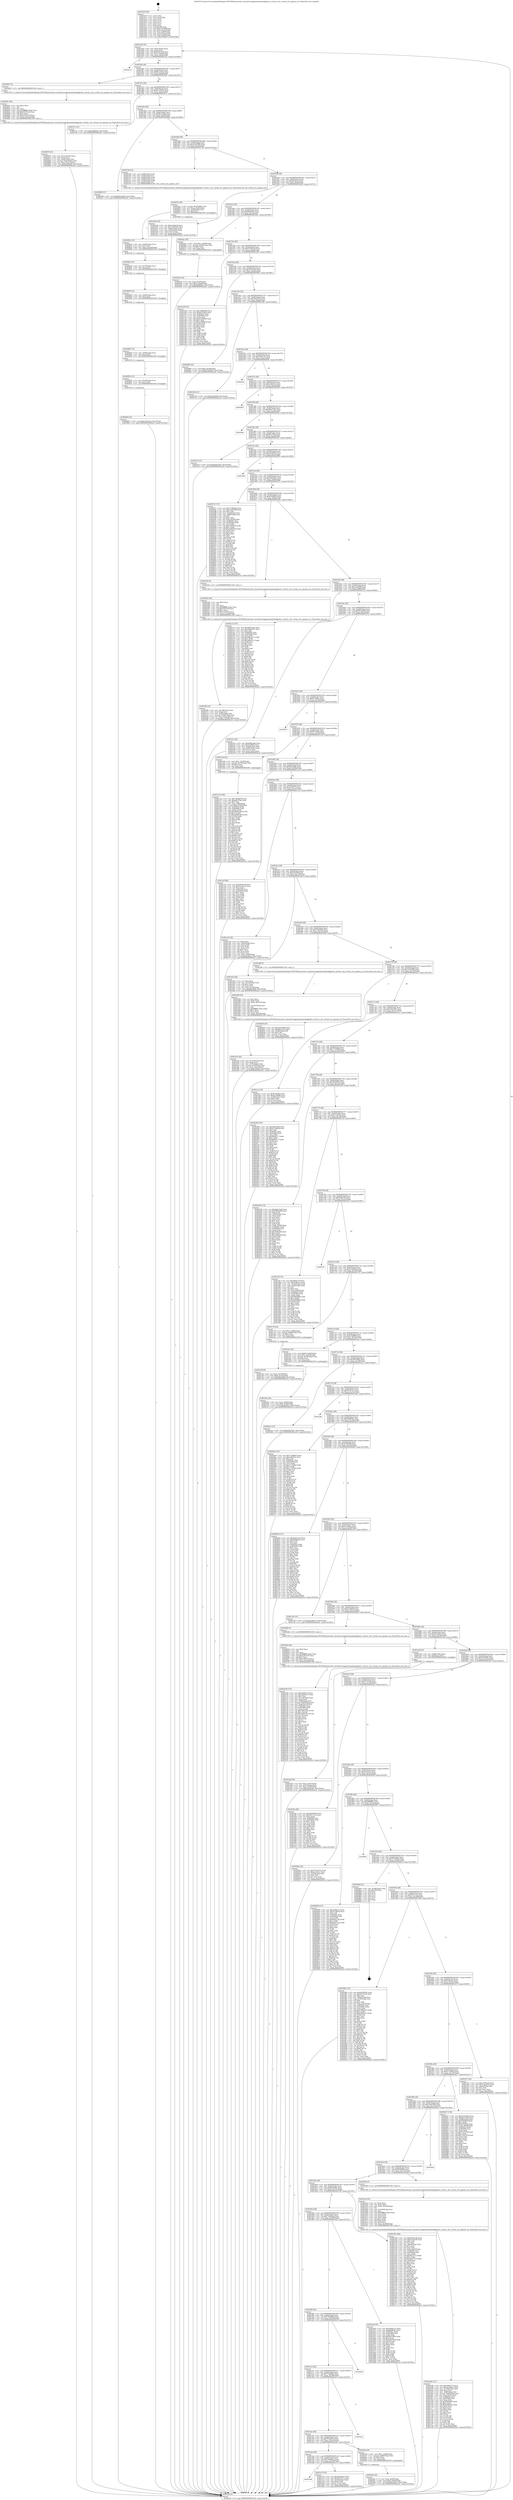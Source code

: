 digraph "0x401410" {
  label = "0x401410 (/mnt/c/Users/mathe/Desktop/tcc/POCII/binaries/extr_linuxdriversgpudrmamdamdgpudce_virtual.c_dce_virtual_crtc_gamma_set_Final-ollvm.out::main(0))"
  labelloc = "t"
  node[shape=record]

  Entry [label="",width=0.3,height=0.3,shape=circle,fillcolor=black,style=filled]
  "0x401442" [label="{
     0x401442 [32]\l
     | [instrs]\l
     &nbsp;&nbsp;0x401442 \<+6\>: mov -0xac(%rbp),%eax\l
     &nbsp;&nbsp;0x401448 \<+2\>: mov %eax,%ecx\l
     &nbsp;&nbsp;0x40144a \<+6\>: sub $0x83bd1e50,%ecx\l
     &nbsp;&nbsp;0x401450 \<+6\>: mov %eax,-0xb0(%rbp)\l
     &nbsp;&nbsp;0x401456 \<+6\>: mov %ecx,-0xb4(%rbp)\l
     &nbsp;&nbsp;0x40145c \<+6\>: je 0000000000402a1b \<main+0x160b\>\l
  }"]
  "0x402a1b" [label="{
     0x402a1b\l
  }", style=dashed]
  "0x401462" [label="{
     0x401462 [28]\l
     | [instrs]\l
     &nbsp;&nbsp;0x401462 \<+5\>: jmp 0000000000401467 \<main+0x57\>\l
     &nbsp;&nbsp;0x401467 \<+6\>: mov -0xb0(%rbp),%eax\l
     &nbsp;&nbsp;0x40146d \<+5\>: sub $0x8b1c231d,%eax\l
     &nbsp;&nbsp;0x401472 \<+6\>: mov %eax,-0xb8(%rbp)\l
     &nbsp;&nbsp;0x401478 \<+6\>: je 0000000000402647 \<main+0x1237\>\l
  }"]
  Exit [label="",width=0.3,height=0.3,shape=circle,fillcolor=black,style=filled,peripheries=2]
  "0x402647" [label="{
     0x402647 [5]\l
     | [instrs]\l
     &nbsp;&nbsp;0x402647 \<+5\>: call 0000000000401160 \<next_i\>\l
     | [calls]\l
     &nbsp;&nbsp;0x401160 \{1\} (/mnt/c/Users/mathe/Desktop/tcc/POCII/binaries/extr_linuxdriversgpudrmamdamdgpudce_virtual.c_dce_virtual_crtc_gamma_set_Final-ollvm.out::next_i)\l
  }"]
  "0x40147e" [label="{
     0x40147e [28]\l
     | [instrs]\l
     &nbsp;&nbsp;0x40147e \<+5\>: jmp 0000000000401483 \<main+0x73\>\l
     &nbsp;&nbsp;0x401483 \<+6\>: mov -0xb0(%rbp),%eax\l
     &nbsp;&nbsp;0x401489 \<+5\>: sub $0x91c36193,%eax\l
     &nbsp;&nbsp;0x40148e \<+6\>: mov %eax,-0xbc(%rbp)\l
     &nbsp;&nbsp;0x401494 \<+6\>: je 00000000004027cc \<main+0x13bc\>\l
  }"]
  "0x402863" [label="{
     0x402863 [15]\l
     | [instrs]\l
     &nbsp;&nbsp;0x402863 \<+10\>: movl $0xc53415ed,-0xac(%rbp)\l
     &nbsp;&nbsp;0x40286d \<+5\>: jmp 0000000000402a3e \<main+0x162e\>\l
  }"]
  "0x4027cc" [label="{
     0x4027cc [15]\l
     | [instrs]\l
     &nbsp;&nbsp;0x4027cc \<+10\>: movl $0x3b84f5dc,-0xac(%rbp)\l
     &nbsp;&nbsp;0x4027d6 \<+5\>: jmp 0000000000402a3e \<main+0x162e\>\l
  }"]
  "0x40149a" [label="{
     0x40149a [28]\l
     | [instrs]\l
     &nbsp;&nbsp;0x40149a \<+5\>: jmp 000000000040149f \<main+0x8f\>\l
     &nbsp;&nbsp;0x40149f \<+6\>: mov -0xb0(%rbp),%eax\l
     &nbsp;&nbsp;0x4014a5 \<+5\>: sub $0x9bc1d36d,%eax\l
     &nbsp;&nbsp;0x4014aa \<+6\>: mov %eax,-0xc0(%rbp)\l
     &nbsp;&nbsp;0x4014b0 \<+6\>: je 000000000040249d \<main+0x108d\>\l
  }"]
  "0x402854" [label="{
     0x402854 [15]\l
     | [instrs]\l
     &nbsp;&nbsp;0x402854 \<+7\>: mov -0xa0(%rbp),%rcx\l
     &nbsp;&nbsp;0x40285b \<+3\>: mov %rcx,%rdi\l
     &nbsp;&nbsp;0x40285e \<+5\>: call 0000000000401030 \<free@plt\>\l
     | [calls]\l
     &nbsp;&nbsp;0x401030 \{1\} (unknown)\l
  }"]
  "0x40249d" [label="{
     0x40249d [15]\l
     | [instrs]\l
     &nbsp;&nbsp;0x40249d \<+10\>: movl $0xf0214d3b,-0xac(%rbp)\l
     &nbsp;&nbsp;0x4024a7 \<+5\>: jmp 0000000000402a3e \<main+0x162e\>\l
  }"]
  "0x4014b6" [label="{
     0x4014b6 [28]\l
     | [instrs]\l
     &nbsp;&nbsp;0x4014b6 \<+5\>: jmp 00000000004014bb \<main+0xab\>\l
     &nbsp;&nbsp;0x4014bb \<+6\>: mov -0xb0(%rbp),%eax\l
     &nbsp;&nbsp;0x4014c1 \<+5\>: sub $0xa5225589,%eax\l
     &nbsp;&nbsp;0x4014c6 \<+6\>: mov %eax,-0xc4(%rbp)\l
     &nbsp;&nbsp;0x4014cc \<+6\>: je 00000000004027db \<main+0x13cb\>\l
  }"]
  "0x402845" [label="{
     0x402845 [15]\l
     | [instrs]\l
     &nbsp;&nbsp;0x402845 \<+7\>: mov -0x90(%rbp),%rcx\l
     &nbsp;&nbsp;0x40284c \<+3\>: mov %rcx,%rdi\l
     &nbsp;&nbsp;0x40284f \<+5\>: call 0000000000401030 \<free@plt\>\l
     | [calls]\l
     &nbsp;&nbsp;0x401030 \{1\} (unknown)\l
  }"]
  "0x4027db" [label="{
     0x4027db [35]\l
     | [instrs]\l
     &nbsp;&nbsp;0x4027db \<+4\>: mov -0x60(%rbp),%rdi\l
     &nbsp;&nbsp;0x4027df \<+4\>: mov -0x70(%rbp),%rsi\l
     &nbsp;&nbsp;0x4027e3 \<+4\>: mov -0x80(%rbp),%rdx\l
     &nbsp;&nbsp;0x4027e7 \<+7\>: mov -0x90(%rbp),%rcx\l
     &nbsp;&nbsp;0x4027ee \<+4\>: mov -0x50(%rbp),%r8d\l
     &nbsp;&nbsp;0x4027f2 \<+7\>: mov -0xa0(%rbp),%r9\l
     &nbsp;&nbsp;0x4027f9 \<+5\>: call 00000000004013f0 \<dce_virtual_crtc_gamma_set\>\l
     | [calls]\l
     &nbsp;&nbsp;0x4013f0 \{1\} (/mnt/c/Users/mathe/Desktop/tcc/POCII/binaries/extr_linuxdriversgpudrmamdamdgpudce_virtual.c_dce_virtual_crtc_gamma_set_Final-ollvm.out::dce_virtual_crtc_gamma_set)\l
  }"]
  "0x4014d2" [label="{
     0x4014d2 [28]\l
     | [instrs]\l
     &nbsp;&nbsp;0x4014d2 \<+5\>: jmp 00000000004014d7 \<main+0xc7\>\l
     &nbsp;&nbsp;0x4014d7 \<+6\>: mov -0xb0(%rbp),%eax\l
     &nbsp;&nbsp;0x4014dd \<+5\>: sub $0xa8c2fa1a,%eax\l
     &nbsp;&nbsp;0x4014e2 \<+6\>: mov %eax,-0xc8(%rbp)\l
     &nbsp;&nbsp;0x4014e8 \<+6\>: je 0000000000401b24 \<main+0x714\>\l
  }"]
  "0x402839" [label="{
     0x402839 [12]\l
     | [instrs]\l
     &nbsp;&nbsp;0x402839 \<+4\>: mov -0x80(%rbp),%rcx\l
     &nbsp;&nbsp;0x40283d \<+3\>: mov %rcx,%rdi\l
     &nbsp;&nbsp;0x402840 \<+5\>: call 0000000000401030 \<free@plt\>\l
     | [calls]\l
     &nbsp;&nbsp;0x401030 \{1\} (unknown)\l
  }"]
  "0x401b24" [label="{
     0x401b24 [30]\l
     | [instrs]\l
     &nbsp;&nbsp;0x401b24 \<+5\>: mov $0x2ca0dedb,%eax\l
     &nbsp;&nbsp;0x401b29 \<+5\>: mov $0x71402da4,%ecx\l
     &nbsp;&nbsp;0x401b2e \<+3\>: mov -0x64(%rbp),%edx\l
     &nbsp;&nbsp;0x401b31 \<+3\>: cmp -0x54(%rbp),%edx\l
     &nbsp;&nbsp;0x401b34 \<+3\>: cmovl %ecx,%eax\l
     &nbsp;&nbsp;0x401b37 \<+6\>: mov %eax,-0xac(%rbp)\l
     &nbsp;&nbsp;0x401b3d \<+5\>: jmp 0000000000402a3e \<main+0x162e\>\l
  }"]
  "0x4014ee" [label="{
     0x4014ee [28]\l
     | [instrs]\l
     &nbsp;&nbsp;0x4014ee \<+5\>: jmp 00000000004014f3 \<main+0xe3\>\l
     &nbsp;&nbsp;0x4014f3 \<+6\>: mov -0xb0(%rbp),%eax\l
     &nbsp;&nbsp;0x4014f9 \<+5\>: sub $0xb90b3a9e,%eax\l
     &nbsp;&nbsp;0x4014fe \<+6\>: mov %eax,-0xcc(%rbp)\l
     &nbsp;&nbsp;0x401504 \<+6\>: je 00000000004024ac \<main+0x109c\>\l
  }"]
  "0x40282d" [label="{
     0x40282d [12]\l
     | [instrs]\l
     &nbsp;&nbsp;0x40282d \<+4\>: mov -0x70(%rbp),%rcx\l
     &nbsp;&nbsp;0x402831 \<+3\>: mov %rcx,%rdi\l
     &nbsp;&nbsp;0x402834 \<+5\>: call 0000000000401030 \<free@plt\>\l
     | [calls]\l
     &nbsp;&nbsp;0x401030 \{1\} (unknown)\l
  }"]
  "0x4024ac" [label="{
     0x4024ac [29]\l
     | [instrs]\l
     &nbsp;&nbsp;0x4024ac \<+10\>: movl $0x1,-0x98(%rbp)\l
     &nbsp;&nbsp;0x4024b6 \<+7\>: movslq -0x98(%rbp),%rax\l
     &nbsp;&nbsp;0x4024bd \<+4\>: shl $0x2,%rax\l
     &nbsp;&nbsp;0x4024c1 \<+3\>: mov %rax,%rdi\l
     &nbsp;&nbsp;0x4024c4 \<+5\>: call 0000000000401050 \<malloc@plt\>\l
     | [calls]\l
     &nbsp;&nbsp;0x401050 \{1\} (unknown)\l
  }"]
  "0x40150a" [label="{
     0x40150a [28]\l
     | [instrs]\l
     &nbsp;&nbsp;0x40150a \<+5\>: jmp 000000000040150f \<main+0xff\>\l
     &nbsp;&nbsp;0x40150f \<+6\>: mov -0xb0(%rbp),%eax\l
     &nbsp;&nbsp;0x401515 \<+5\>: sub $0xc3578e19,%eax\l
     &nbsp;&nbsp;0x40151a \<+6\>: mov %eax,-0xd0(%rbp)\l
     &nbsp;&nbsp;0x401520 \<+6\>: je 0000000000401e00 \<main+0x9f0\>\l
  }"]
  "0x40281b" [label="{
     0x40281b [18]\l
     | [instrs]\l
     &nbsp;&nbsp;0x40281b \<+4\>: mov -0x60(%rbp),%rcx\l
     &nbsp;&nbsp;0x40281f \<+3\>: mov %rcx,%rdi\l
     &nbsp;&nbsp;0x402822 \<+6\>: mov %eax,-0x1b0(%rbp)\l
     &nbsp;&nbsp;0x402828 \<+5\>: call 0000000000401030 \<free@plt\>\l
     | [calls]\l
     &nbsp;&nbsp;0x401030 \{1\} (unknown)\l
  }"]
  "0x401e00" [label="{
     0x401e00 [91]\l
     | [instrs]\l
     &nbsp;&nbsp;0x401e00 \<+5\>: mov $0x736b8d39,%eax\l
     &nbsp;&nbsp;0x401e05 \<+5\>: mov $0xf557a4d2,%ecx\l
     &nbsp;&nbsp;0x401e0a \<+7\>: mov 0x40505c,%edx\l
     &nbsp;&nbsp;0x401e11 \<+7\>: mov 0x405060,%esi\l
     &nbsp;&nbsp;0x401e18 \<+2\>: mov %edx,%edi\l
     &nbsp;&nbsp;0x401e1a \<+6\>: add $0xa158d459,%edi\l
     &nbsp;&nbsp;0x401e20 \<+3\>: sub $0x1,%edi\l
     &nbsp;&nbsp;0x401e23 \<+6\>: sub $0xa158d459,%edi\l
     &nbsp;&nbsp;0x401e29 \<+3\>: imul %edi,%edx\l
     &nbsp;&nbsp;0x401e2c \<+3\>: and $0x1,%edx\l
     &nbsp;&nbsp;0x401e2f \<+3\>: cmp $0x0,%edx\l
     &nbsp;&nbsp;0x401e32 \<+4\>: sete %r8b\l
     &nbsp;&nbsp;0x401e36 \<+3\>: cmp $0xa,%esi\l
     &nbsp;&nbsp;0x401e39 \<+4\>: setl %r9b\l
     &nbsp;&nbsp;0x401e3d \<+3\>: mov %r8b,%r10b\l
     &nbsp;&nbsp;0x401e40 \<+3\>: and %r9b,%r10b\l
     &nbsp;&nbsp;0x401e43 \<+3\>: xor %r9b,%r8b\l
     &nbsp;&nbsp;0x401e46 \<+3\>: or %r8b,%r10b\l
     &nbsp;&nbsp;0x401e49 \<+4\>: test $0x1,%r10b\l
     &nbsp;&nbsp;0x401e4d \<+3\>: cmovne %ecx,%eax\l
     &nbsp;&nbsp;0x401e50 \<+6\>: mov %eax,-0xac(%rbp)\l
     &nbsp;&nbsp;0x401e56 \<+5\>: jmp 0000000000402a3e \<main+0x162e\>\l
  }"]
  "0x401526" [label="{
     0x401526 [28]\l
     | [instrs]\l
     &nbsp;&nbsp;0x401526 \<+5\>: jmp 000000000040152b \<main+0x11b\>\l
     &nbsp;&nbsp;0x40152b \<+6\>: mov -0xb0(%rbp),%eax\l
     &nbsp;&nbsp;0x401531 \<+5\>: sub $0xc53415ed,%eax\l
     &nbsp;&nbsp;0x401536 \<+6\>: mov %eax,-0xd4(%rbp)\l
     &nbsp;&nbsp;0x40153c \<+6\>: je 0000000000402895 \<main+0x1485\>\l
  }"]
  "0x4027fe" [label="{
     0x4027fe [29]\l
     | [instrs]\l
     &nbsp;&nbsp;0x4027fe \<+10\>: movabs $0x4030b6,%rdi\l
     &nbsp;&nbsp;0x402808 \<+6\>: mov %eax,-0xa8(%rbp)\l
     &nbsp;&nbsp;0x40280e \<+6\>: mov -0xa8(%rbp),%esi\l
     &nbsp;&nbsp;0x402814 \<+2\>: mov $0x0,%al\l
     &nbsp;&nbsp;0x402816 \<+5\>: call 0000000000401040 \<printf@plt\>\l
     | [calls]\l
     &nbsp;&nbsp;0x401040 \{1\} (unknown)\l
  }"]
  "0x402895" [label="{
     0x402895 [22]\l
     | [instrs]\l
     &nbsp;&nbsp;0x402895 \<+7\>: movl $0x0,-0x38(%rbp)\l
     &nbsp;&nbsp;0x40289c \<+10\>: movl $0x5576a842,-0xac(%rbp)\l
     &nbsp;&nbsp;0x4028a6 \<+5\>: jmp 0000000000402a3e \<main+0x162e\>\l
  }"]
  "0x401542" [label="{
     0x401542 [28]\l
     | [instrs]\l
     &nbsp;&nbsp;0x401542 \<+5\>: jmp 0000000000401547 \<main+0x137\>\l
     &nbsp;&nbsp;0x401547 \<+6\>: mov -0xb0(%rbp),%eax\l
     &nbsp;&nbsp;0x40154d \<+5\>: sub $0xc82eb375,%eax\l
     &nbsp;&nbsp;0x401552 \<+6\>: mov %eax,-0xd8(%rbp)\l
     &nbsp;&nbsp;0x401558 \<+6\>: je 00000000004021b6 \<main+0xda6\>\l
  }"]
  "0x402674" [label="{
     0x402674 [41]\l
     | [instrs]\l
     &nbsp;&nbsp;0x402674 \<+6\>: mov -0x1ac(%rbp),%ecx\l
     &nbsp;&nbsp;0x40267a \<+3\>: imul %eax,%ecx\l
     &nbsp;&nbsp;0x40267d \<+7\>: mov -0xa0(%rbp),%rsi\l
     &nbsp;&nbsp;0x402684 \<+7\>: movslq -0xa4(%rbp),%rdi\l
     &nbsp;&nbsp;0x40268b \<+3\>: mov %ecx,(%rsi,%rdi,4)\l
     &nbsp;&nbsp;0x40268e \<+10\>: movl $0x3e0f5a8d,-0xac(%rbp)\l
     &nbsp;&nbsp;0x402698 \<+5\>: jmp 0000000000402a3e \<main+0x162e\>\l
  }"]
  "0x4021b6" [label="{
     0x4021b6 [15]\l
     | [instrs]\l
     &nbsp;&nbsp;0x4021b6 \<+10\>: movl $0xea2ed05f,-0xac(%rbp)\l
     &nbsp;&nbsp;0x4021c0 \<+5\>: jmp 0000000000402a3e \<main+0x162e\>\l
  }"]
  "0x40155e" [label="{
     0x40155e [28]\l
     | [instrs]\l
     &nbsp;&nbsp;0x40155e \<+5\>: jmp 0000000000401563 \<main+0x153\>\l
     &nbsp;&nbsp;0x401563 \<+6\>: mov -0xb0(%rbp),%eax\l
     &nbsp;&nbsp;0x401569 \<+5\>: sub $0xc995ec75,%eax\l
     &nbsp;&nbsp;0x40156e \<+6\>: mov %eax,-0xdc(%rbp)\l
     &nbsp;&nbsp;0x401574 \<+6\>: je 00000000004028c0 \<main+0x14b0\>\l
  }"]
  "0x40264c" [label="{
     0x40264c [40]\l
     | [instrs]\l
     &nbsp;&nbsp;0x40264c \<+5\>: mov $0x2,%ecx\l
     &nbsp;&nbsp;0x402651 \<+1\>: cltd\l
     &nbsp;&nbsp;0x402652 \<+2\>: idiv %ecx\l
     &nbsp;&nbsp;0x402654 \<+6\>: imul $0xfffffffe,%edx,%ecx\l
     &nbsp;&nbsp;0x40265a \<+6\>: add $0xe0335142,%ecx\l
     &nbsp;&nbsp;0x402660 \<+3\>: add $0x1,%ecx\l
     &nbsp;&nbsp;0x402663 \<+6\>: sub $0xe0335142,%ecx\l
     &nbsp;&nbsp;0x402669 \<+6\>: mov %ecx,-0x1ac(%rbp)\l
     &nbsp;&nbsp;0x40266f \<+5\>: call 0000000000401160 \<next_i\>\l
     | [calls]\l
     &nbsp;&nbsp;0x401160 \{1\} (/mnt/c/Users/mathe/Desktop/tcc/POCII/binaries/extr_linuxdriversgpudrmamdamdgpudce_virtual.c_dce_virtual_crtc_gamma_set_Final-ollvm.out::next_i)\l
  }"]
  "0x4028c0" [label="{
     0x4028c0\l
  }", style=dashed]
  "0x40157a" [label="{
     0x40157a [28]\l
     | [instrs]\l
     &nbsp;&nbsp;0x40157a \<+5\>: jmp 000000000040157f \<main+0x16f\>\l
     &nbsp;&nbsp;0x40157f \<+6\>: mov -0xb0(%rbp),%eax\l
     &nbsp;&nbsp;0x401585 \<+5\>: sub $0xced9ec1c,%eax\l
     &nbsp;&nbsp;0x40158a \<+6\>: mov %eax,-0xe0(%rbp)\l
     &nbsp;&nbsp;0x401590 \<+6\>: je 0000000000402967 \<main+0x1557\>\l
  }"]
  "0x4024c9" [label="{
     0x4024c9 [32]\l
     | [instrs]\l
     &nbsp;&nbsp;0x4024c9 \<+7\>: mov %rax,-0xa0(%rbp)\l
     &nbsp;&nbsp;0x4024d0 \<+10\>: movl $0x0,-0xa4(%rbp)\l
     &nbsp;&nbsp;0x4024da \<+10\>: movl $0x3b84f5dc,-0xac(%rbp)\l
     &nbsp;&nbsp;0x4024e4 \<+5\>: jmp 0000000000402a3e \<main+0x162e\>\l
  }"]
  "0x402967" [label="{
     0x402967\l
  }", style=dashed]
  "0x401596" [label="{
     0x401596 [28]\l
     | [instrs]\l
     &nbsp;&nbsp;0x401596 \<+5\>: jmp 000000000040159b \<main+0x18b\>\l
     &nbsp;&nbsp;0x40159b \<+6\>: mov -0xb0(%rbp),%eax\l
     &nbsp;&nbsp;0x4015a1 \<+5\>: sub $0xd4de7a25,%eax\l
     &nbsp;&nbsp;0x4015a6 \<+6\>: mov %eax,-0xe4(%rbp)\l
     &nbsp;&nbsp;0x4015ac \<+6\>: je 00000000004029ba \<main+0x15aa\>\l
  }"]
  "0x40236b" [label="{
     0x40236b [41]\l
     | [instrs]\l
     &nbsp;&nbsp;0x40236b \<+6\>: mov -0x1a8(%rbp),%ecx\l
     &nbsp;&nbsp;0x402371 \<+3\>: imul %eax,%ecx\l
     &nbsp;&nbsp;0x402374 \<+7\>: mov -0x90(%rbp),%rsi\l
     &nbsp;&nbsp;0x40237b \<+7\>: movslq -0x94(%rbp),%rdi\l
     &nbsp;&nbsp;0x402382 \<+3\>: mov %ecx,(%rsi,%rdi,4)\l
     &nbsp;&nbsp;0x402385 \<+10\>: movl $0x171f43f6,-0xac(%rbp)\l
     &nbsp;&nbsp;0x40238f \<+5\>: jmp 0000000000402a3e \<main+0x162e\>\l
  }"]
  "0x4029ba" [label="{
     0x4029ba\l
  }", style=dashed]
  "0x4015b2" [label="{
     0x4015b2 [28]\l
     | [instrs]\l
     &nbsp;&nbsp;0x4015b2 \<+5\>: jmp 00000000004015b7 \<main+0x1a7\>\l
     &nbsp;&nbsp;0x4015b7 \<+6\>: mov -0xb0(%rbp),%eax\l
     &nbsp;&nbsp;0x4015bd \<+5\>: sub $0xd81cf7de,%eax\l
     &nbsp;&nbsp;0x4015c2 \<+6\>: mov %eax,-0xe8(%rbp)\l
     &nbsp;&nbsp;0x4015c8 \<+6\>: je 0000000000401f1b \<main+0xb0b\>\l
  }"]
  "0x402343" [label="{
     0x402343 [40]\l
     | [instrs]\l
     &nbsp;&nbsp;0x402343 \<+5\>: mov $0x2,%ecx\l
     &nbsp;&nbsp;0x402348 \<+1\>: cltd\l
     &nbsp;&nbsp;0x402349 \<+2\>: idiv %ecx\l
     &nbsp;&nbsp;0x40234b \<+6\>: imul $0xfffffffe,%edx,%ecx\l
     &nbsp;&nbsp;0x402351 \<+6\>: sub $0x7a3e7f18,%ecx\l
     &nbsp;&nbsp;0x402357 \<+3\>: add $0x1,%ecx\l
     &nbsp;&nbsp;0x40235a \<+6\>: add $0x7a3e7f18,%ecx\l
     &nbsp;&nbsp;0x402360 \<+6\>: mov %ecx,-0x1a8(%rbp)\l
     &nbsp;&nbsp;0x402366 \<+5\>: call 0000000000401160 \<next_i\>\l
     | [calls]\l
     &nbsp;&nbsp;0x401160 \{1\} (/mnt/c/Users/mathe/Desktop/tcc/POCII/binaries/extr_linuxdriversgpudrmamdamdgpudce_virtual.c_dce_virtual_crtc_gamma_set_Final-ollvm.out::next_i)\l
  }"]
  "0x401f1b" [label="{
     0x401f1b [15]\l
     | [instrs]\l
     &nbsp;&nbsp;0x401f1b \<+10\>: movl $0x44427bd7,-0xac(%rbp)\l
     &nbsp;&nbsp;0x401f25 \<+5\>: jmp 0000000000402a3e \<main+0x162e\>\l
  }"]
  "0x4015ce" [label="{
     0x4015ce [28]\l
     | [instrs]\l
     &nbsp;&nbsp;0x4015ce \<+5\>: jmp 00000000004015d3 \<main+0x1c3\>\l
     &nbsp;&nbsp;0x4015d3 \<+6\>: mov -0xb0(%rbp),%eax\l
     &nbsp;&nbsp;0x4015d9 \<+5\>: sub $0xe02285d3,%eax\l
     &nbsp;&nbsp;0x4015de \<+6\>: mov %eax,-0xec(%rbp)\l
     &nbsp;&nbsp;0x4015e4 \<+6\>: je 0000000000402958 \<main+0x1548\>\l
  }"]
  "0x4022fa" [label="{
     0x4022fa [32]\l
     | [instrs]\l
     &nbsp;&nbsp;0x4022fa \<+7\>: mov %rax,-0x90(%rbp)\l
     &nbsp;&nbsp;0x402301 \<+10\>: movl $0x0,-0x94(%rbp)\l
     &nbsp;&nbsp;0x40230b \<+10\>: movl $0xf0214d3b,-0xac(%rbp)\l
     &nbsp;&nbsp;0x402315 \<+5\>: jmp 0000000000402a3e \<main+0x162e\>\l
  }"]
  "0x402958" [label="{
     0x402958\l
  }", style=dashed]
  "0x4015ea" [label="{
     0x4015ea [28]\l
     | [instrs]\l
     &nbsp;&nbsp;0x4015ea \<+5\>: jmp 00000000004015ef \<main+0x1df\>\l
     &nbsp;&nbsp;0x4015ef \<+6\>: mov -0xb0(%rbp),%eax\l
     &nbsp;&nbsp;0x4015f5 \<+5\>: sub $0xe3fe502c,%eax\l
     &nbsp;&nbsp;0x4015fa \<+6\>: mov %eax,-0xf0(%rbp)\l
     &nbsp;&nbsp;0x401600 \<+6\>: je 000000000040257c \<main+0x116c\>\l
  }"]
  "0x402108" [label="{
     0x402108 [174]\l
     | [instrs]\l
     &nbsp;&nbsp;0x402108 \<+5\>: mov $0xced9ec1c,%ecx\l
     &nbsp;&nbsp;0x40210d \<+5\>: mov $0xc82eb375,%edx\l
     &nbsp;&nbsp;0x402112 \<+3\>: mov $0x1,%sil\l
     &nbsp;&nbsp;0x402115 \<+6\>: mov -0x1a4(%rbp),%edi\l
     &nbsp;&nbsp;0x40211b \<+3\>: imul %eax,%edi\l
     &nbsp;&nbsp;0x40211e \<+4\>: mov -0x80(%rbp),%r8\l
     &nbsp;&nbsp;0x402122 \<+7\>: movslq -0x84(%rbp),%r9\l
     &nbsp;&nbsp;0x402129 \<+4\>: mov %edi,(%r8,%r9,4)\l
     &nbsp;&nbsp;0x40212d \<+7\>: mov 0x40505c,%eax\l
     &nbsp;&nbsp;0x402134 \<+7\>: mov 0x405060,%edi\l
     &nbsp;&nbsp;0x40213b \<+3\>: mov %eax,%r10d\l
     &nbsp;&nbsp;0x40213e \<+7\>: sub $0x7466729c,%r10d\l
     &nbsp;&nbsp;0x402145 \<+4\>: sub $0x1,%r10d\l
     &nbsp;&nbsp;0x402149 \<+7\>: add $0x7466729c,%r10d\l
     &nbsp;&nbsp;0x402150 \<+4\>: imul %r10d,%eax\l
     &nbsp;&nbsp;0x402154 \<+3\>: and $0x1,%eax\l
     &nbsp;&nbsp;0x402157 \<+3\>: cmp $0x0,%eax\l
     &nbsp;&nbsp;0x40215a \<+4\>: sete %r11b\l
     &nbsp;&nbsp;0x40215e \<+3\>: cmp $0xa,%edi\l
     &nbsp;&nbsp;0x402161 \<+3\>: setl %bl\l
     &nbsp;&nbsp;0x402164 \<+3\>: mov %r11b,%r14b\l
     &nbsp;&nbsp;0x402167 \<+4\>: xor $0xff,%r14b\l
     &nbsp;&nbsp;0x40216b \<+3\>: mov %bl,%r15b\l
     &nbsp;&nbsp;0x40216e \<+4\>: xor $0xff,%r15b\l
     &nbsp;&nbsp;0x402172 \<+4\>: xor $0x1,%sil\l
     &nbsp;&nbsp;0x402176 \<+3\>: mov %r14b,%r12b\l
     &nbsp;&nbsp;0x402179 \<+4\>: and $0xff,%r12b\l
     &nbsp;&nbsp;0x40217d \<+3\>: and %sil,%r11b\l
     &nbsp;&nbsp;0x402180 \<+3\>: mov %r15b,%r13b\l
     &nbsp;&nbsp;0x402183 \<+4\>: and $0xff,%r13b\l
     &nbsp;&nbsp;0x402187 \<+3\>: and %sil,%bl\l
     &nbsp;&nbsp;0x40218a \<+3\>: or %r11b,%r12b\l
     &nbsp;&nbsp;0x40218d \<+3\>: or %bl,%r13b\l
     &nbsp;&nbsp;0x402190 \<+3\>: xor %r13b,%r12b\l
     &nbsp;&nbsp;0x402193 \<+3\>: or %r15b,%r14b\l
     &nbsp;&nbsp;0x402196 \<+4\>: xor $0xff,%r14b\l
     &nbsp;&nbsp;0x40219a \<+4\>: or $0x1,%sil\l
     &nbsp;&nbsp;0x40219e \<+3\>: and %sil,%r14b\l
     &nbsp;&nbsp;0x4021a1 \<+3\>: or %r14b,%r12b\l
     &nbsp;&nbsp;0x4021a4 \<+4\>: test $0x1,%r12b\l
     &nbsp;&nbsp;0x4021a8 \<+3\>: cmovne %edx,%ecx\l
     &nbsp;&nbsp;0x4021ab \<+6\>: mov %ecx,-0xac(%rbp)\l
     &nbsp;&nbsp;0x4021b1 \<+5\>: jmp 0000000000402a3e \<main+0x162e\>\l
  }"]
  "0x40257c" [label="{
     0x40257c [173]\l
     | [instrs]\l
     &nbsp;&nbsp;0x40257c \<+5\>: mov $0x77c8b0d5,%eax\l
     &nbsp;&nbsp;0x402581 \<+5\>: mov $0x14351099,%ecx\l
     &nbsp;&nbsp;0x402586 \<+2\>: mov $0x1,%dl\l
     &nbsp;&nbsp;0x402588 \<+6\>: mov -0xa4(%rbp),%esi\l
     &nbsp;&nbsp;0x40258e \<+6\>: cmp -0x98(%rbp),%esi\l
     &nbsp;&nbsp;0x402594 \<+4\>: setl %dil\l
     &nbsp;&nbsp;0x402598 \<+4\>: and $0x1,%dil\l
     &nbsp;&nbsp;0x40259c \<+4\>: mov %dil,-0x29(%rbp)\l
     &nbsp;&nbsp;0x4025a0 \<+7\>: mov 0x40505c,%esi\l
     &nbsp;&nbsp;0x4025a7 \<+8\>: mov 0x405060,%r8d\l
     &nbsp;&nbsp;0x4025af \<+3\>: mov %esi,%r9d\l
     &nbsp;&nbsp;0x4025b2 \<+7\>: sub $0x1038d7f4,%r9d\l
     &nbsp;&nbsp;0x4025b9 \<+4\>: sub $0x1,%r9d\l
     &nbsp;&nbsp;0x4025bd \<+7\>: add $0x1038d7f4,%r9d\l
     &nbsp;&nbsp;0x4025c4 \<+4\>: imul %r9d,%esi\l
     &nbsp;&nbsp;0x4025c8 \<+3\>: and $0x1,%esi\l
     &nbsp;&nbsp;0x4025cb \<+3\>: cmp $0x0,%esi\l
     &nbsp;&nbsp;0x4025ce \<+4\>: sete %dil\l
     &nbsp;&nbsp;0x4025d2 \<+4\>: cmp $0xa,%r8d\l
     &nbsp;&nbsp;0x4025d6 \<+4\>: setl %r10b\l
     &nbsp;&nbsp;0x4025da \<+3\>: mov %dil,%r11b\l
     &nbsp;&nbsp;0x4025dd \<+4\>: xor $0xff,%r11b\l
     &nbsp;&nbsp;0x4025e1 \<+3\>: mov %r10b,%bl\l
     &nbsp;&nbsp;0x4025e4 \<+3\>: xor $0xff,%bl\l
     &nbsp;&nbsp;0x4025e7 \<+3\>: xor $0x0,%dl\l
     &nbsp;&nbsp;0x4025ea \<+3\>: mov %r11b,%r14b\l
     &nbsp;&nbsp;0x4025ed \<+4\>: and $0x0,%r14b\l
     &nbsp;&nbsp;0x4025f1 \<+3\>: and %dl,%dil\l
     &nbsp;&nbsp;0x4025f4 \<+3\>: mov %bl,%r15b\l
     &nbsp;&nbsp;0x4025f7 \<+4\>: and $0x0,%r15b\l
     &nbsp;&nbsp;0x4025fb \<+3\>: and %dl,%r10b\l
     &nbsp;&nbsp;0x4025fe \<+3\>: or %dil,%r14b\l
     &nbsp;&nbsp;0x402601 \<+3\>: or %r10b,%r15b\l
     &nbsp;&nbsp;0x402604 \<+3\>: xor %r15b,%r14b\l
     &nbsp;&nbsp;0x402607 \<+3\>: or %bl,%r11b\l
     &nbsp;&nbsp;0x40260a \<+4\>: xor $0xff,%r11b\l
     &nbsp;&nbsp;0x40260e \<+3\>: or $0x0,%dl\l
     &nbsp;&nbsp;0x402611 \<+3\>: and %dl,%r11b\l
     &nbsp;&nbsp;0x402614 \<+3\>: or %r11b,%r14b\l
     &nbsp;&nbsp;0x402617 \<+4\>: test $0x1,%r14b\l
     &nbsp;&nbsp;0x40261b \<+3\>: cmovne %ecx,%eax\l
     &nbsp;&nbsp;0x40261e \<+6\>: mov %eax,-0xac(%rbp)\l
     &nbsp;&nbsp;0x402624 \<+5\>: jmp 0000000000402a3e \<main+0x162e\>\l
  }"]
  "0x401606" [label="{
     0x401606 [28]\l
     | [instrs]\l
     &nbsp;&nbsp;0x401606 \<+5\>: jmp 000000000040160b \<main+0x1fb\>\l
     &nbsp;&nbsp;0x40160b \<+6\>: mov -0xb0(%rbp),%eax\l
     &nbsp;&nbsp;0x401611 \<+5\>: sub $0xe52f92f3,%eax\l
     &nbsp;&nbsp;0x401616 \<+6\>: mov %eax,-0xf4(%rbp)\l
     &nbsp;&nbsp;0x40161c \<+6\>: je 000000000040233e \<main+0xf2e\>\l
  }"]
  "0x4020e0" [label="{
     0x4020e0 [40]\l
     | [instrs]\l
     &nbsp;&nbsp;0x4020e0 \<+5\>: mov $0x2,%ecx\l
     &nbsp;&nbsp;0x4020e5 \<+1\>: cltd\l
     &nbsp;&nbsp;0x4020e6 \<+2\>: idiv %ecx\l
     &nbsp;&nbsp;0x4020e8 \<+6\>: imul $0xfffffffe,%edx,%ecx\l
     &nbsp;&nbsp;0x4020ee \<+6\>: sub $0x2c941435,%ecx\l
     &nbsp;&nbsp;0x4020f4 \<+3\>: add $0x1,%ecx\l
     &nbsp;&nbsp;0x4020f7 \<+6\>: add $0x2c941435,%ecx\l
     &nbsp;&nbsp;0x4020fd \<+6\>: mov %ecx,-0x1a4(%rbp)\l
     &nbsp;&nbsp;0x402103 \<+5\>: call 0000000000401160 \<next_i\>\l
     | [calls]\l
     &nbsp;&nbsp;0x401160 \{1\} (/mnt/c/Users/mathe/Desktop/tcc/POCII/binaries/extr_linuxdriversgpudrmamdamdgpudce_virtual.c_dce_virtual_crtc_gamma_set_Final-ollvm.out::next_i)\l
  }"]
  "0x40233e" [label="{
     0x40233e [5]\l
     | [instrs]\l
     &nbsp;&nbsp;0x40233e \<+5\>: call 0000000000401160 \<next_i\>\l
     | [calls]\l
     &nbsp;&nbsp;0x401160 \{1\} (/mnt/c/Users/mathe/Desktop/tcc/POCII/binaries/extr_linuxdriversgpudrmamdamdgpudce_virtual.c_dce_virtual_crtc_gamma_set_Final-ollvm.out::next_i)\l
  }"]
  "0x401622" [label="{
     0x401622 [28]\l
     | [instrs]\l
     &nbsp;&nbsp;0x401622 \<+5\>: jmp 0000000000401627 \<main+0x217\>\l
     &nbsp;&nbsp;0x401627 \<+6\>: mov -0xb0(%rbp),%eax\l
     &nbsp;&nbsp;0x40162d \<+5\>: sub $0xea2ed05f,%eax\l
     &nbsp;&nbsp;0x401632 \<+6\>: mov %eax,-0xf8(%rbp)\l
     &nbsp;&nbsp;0x401638 \<+6\>: je 00000000004021c5 \<main+0xdb5\>\l
  }"]
  "0x401e72" [label="{
     0x401e72 [169]\l
     | [instrs]\l
     &nbsp;&nbsp;0x401e72 \<+5\>: mov $0x736b8d39,%ecx\l
     &nbsp;&nbsp;0x401e77 \<+5\>: mov $0xd81cf7de,%edx\l
     &nbsp;&nbsp;0x401e7c \<+3\>: mov $0x1,%sil\l
     &nbsp;&nbsp;0x401e7f \<+4\>: mov %rax,-0x80(%rbp)\l
     &nbsp;&nbsp;0x401e83 \<+10\>: movl $0x0,-0x84(%rbp)\l
     &nbsp;&nbsp;0x401e8d \<+8\>: mov 0x40505c,%r8d\l
     &nbsp;&nbsp;0x401e95 \<+8\>: mov 0x405060,%r9d\l
     &nbsp;&nbsp;0x401e9d \<+3\>: mov %r8d,%r10d\l
     &nbsp;&nbsp;0x401ea0 \<+7\>: add $0x4d4491d6,%r10d\l
     &nbsp;&nbsp;0x401ea7 \<+4\>: sub $0x1,%r10d\l
     &nbsp;&nbsp;0x401eab \<+7\>: sub $0x4d4491d6,%r10d\l
     &nbsp;&nbsp;0x401eb2 \<+4\>: imul %r10d,%r8d\l
     &nbsp;&nbsp;0x401eb6 \<+4\>: and $0x1,%r8d\l
     &nbsp;&nbsp;0x401eba \<+4\>: cmp $0x0,%r8d\l
     &nbsp;&nbsp;0x401ebe \<+4\>: sete %r11b\l
     &nbsp;&nbsp;0x401ec2 \<+4\>: cmp $0xa,%r9d\l
     &nbsp;&nbsp;0x401ec6 \<+3\>: setl %bl\l
     &nbsp;&nbsp;0x401ec9 \<+3\>: mov %r11b,%r14b\l
     &nbsp;&nbsp;0x401ecc \<+4\>: xor $0xff,%r14b\l
     &nbsp;&nbsp;0x401ed0 \<+3\>: mov %bl,%r15b\l
     &nbsp;&nbsp;0x401ed3 \<+4\>: xor $0xff,%r15b\l
     &nbsp;&nbsp;0x401ed7 \<+4\>: xor $0x1,%sil\l
     &nbsp;&nbsp;0x401edb \<+3\>: mov %r14b,%r12b\l
     &nbsp;&nbsp;0x401ede \<+4\>: and $0xff,%r12b\l
     &nbsp;&nbsp;0x401ee2 \<+3\>: and %sil,%r11b\l
     &nbsp;&nbsp;0x401ee5 \<+3\>: mov %r15b,%r13b\l
     &nbsp;&nbsp;0x401ee8 \<+4\>: and $0xff,%r13b\l
     &nbsp;&nbsp;0x401eec \<+3\>: and %sil,%bl\l
     &nbsp;&nbsp;0x401eef \<+3\>: or %r11b,%r12b\l
     &nbsp;&nbsp;0x401ef2 \<+3\>: or %bl,%r13b\l
     &nbsp;&nbsp;0x401ef5 \<+3\>: xor %r13b,%r12b\l
     &nbsp;&nbsp;0x401ef8 \<+3\>: or %r15b,%r14b\l
     &nbsp;&nbsp;0x401efb \<+4\>: xor $0xff,%r14b\l
     &nbsp;&nbsp;0x401eff \<+4\>: or $0x1,%sil\l
     &nbsp;&nbsp;0x401f03 \<+3\>: and %sil,%r14b\l
     &nbsp;&nbsp;0x401f06 \<+3\>: or %r14b,%r12b\l
     &nbsp;&nbsp;0x401f09 \<+4\>: test $0x1,%r12b\l
     &nbsp;&nbsp;0x401f0d \<+3\>: cmovne %edx,%ecx\l
     &nbsp;&nbsp;0x401f10 \<+6\>: mov %ecx,-0xac(%rbp)\l
     &nbsp;&nbsp;0x401f16 \<+5\>: jmp 0000000000402a3e \<main+0x162e\>\l
  }"]
  "0x4021c5" [label="{
     0x4021c5 [147]\l
     | [instrs]\l
     &nbsp;&nbsp;0x4021c5 \<+5\>: mov $0xd4de7a25,%eax\l
     &nbsp;&nbsp;0x4021ca \<+5\>: mov $0x182d2871,%ecx\l
     &nbsp;&nbsp;0x4021cf \<+2\>: mov $0x1,%dl\l
     &nbsp;&nbsp;0x4021d1 \<+7\>: mov 0x40505c,%esi\l
     &nbsp;&nbsp;0x4021d8 \<+7\>: mov 0x405060,%edi\l
     &nbsp;&nbsp;0x4021df \<+3\>: mov %esi,%r8d\l
     &nbsp;&nbsp;0x4021e2 \<+7\>: add $0x3b8ea311,%r8d\l
     &nbsp;&nbsp;0x4021e9 \<+4\>: sub $0x1,%r8d\l
     &nbsp;&nbsp;0x4021ed \<+7\>: sub $0x3b8ea311,%r8d\l
     &nbsp;&nbsp;0x4021f4 \<+4\>: imul %r8d,%esi\l
     &nbsp;&nbsp;0x4021f8 \<+3\>: and $0x1,%esi\l
     &nbsp;&nbsp;0x4021fb \<+3\>: cmp $0x0,%esi\l
     &nbsp;&nbsp;0x4021fe \<+4\>: sete %r9b\l
     &nbsp;&nbsp;0x402202 \<+3\>: cmp $0xa,%edi\l
     &nbsp;&nbsp;0x402205 \<+4\>: setl %r10b\l
     &nbsp;&nbsp;0x402209 \<+3\>: mov %r9b,%r11b\l
     &nbsp;&nbsp;0x40220c \<+4\>: xor $0xff,%r11b\l
     &nbsp;&nbsp;0x402210 \<+3\>: mov %r10b,%bl\l
     &nbsp;&nbsp;0x402213 \<+3\>: xor $0xff,%bl\l
     &nbsp;&nbsp;0x402216 \<+3\>: xor $0x1,%dl\l
     &nbsp;&nbsp;0x402219 \<+3\>: mov %r11b,%r14b\l
     &nbsp;&nbsp;0x40221c \<+4\>: and $0xff,%r14b\l
     &nbsp;&nbsp;0x402220 \<+3\>: and %dl,%r9b\l
     &nbsp;&nbsp;0x402223 \<+3\>: mov %bl,%r15b\l
     &nbsp;&nbsp;0x402226 \<+4\>: and $0xff,%r15b\l
     &nbsp;&nbsp;0x40222a \<+3\>: and %dl,%r10b\l
     &nbsp;&nbsp;0x40222d \<+3\>: or %r9b,%r14b\l
     &nbsp;&nbsp;0x402230 \<+3\>: or %r10b,%r15b\l
     &nbsp;&nbsp;0x402233 \<+3\>: xor %r15b,%r14b\l
     &nbsp;&nbsp;0x402236 \<+3\>: or %bl,%r11b\l
     &nbsp;&nbsp;0x402239 \<+4\>: xor $0xff,%r11b\l
     &nbsp;&nbsp;0x40223d \<+3\>: or $0x1,%dl\l
     &nbsp;&nbsp;0x402240 \<+3\>: and %dl,%r11b\l
     &nbsp;&nbsp;0x402243 \<+3\>: or %r11b,%r14b\l
     &nbsp;&nbsp;0x402246 \<+4\>: test $0x1,%r14b\l
     &nbsp;&nbsp;0x40224a \<+3\>: cmovne %ecx,%eax\l
     &nbsp;&nbsp;0x40224d \<+6\>: mov %eax,-0xac(%rbp)\l
     &nbsp;&nbsp;0x402253 \<+5\>: jmp 0000000000402a3e \<main+0x162e\>\l
  }"]
  "0x40163e" [label="{
     0x40163e [28]\l
     | [instrs]\l
     &nbsp;&nbsp;0x40163e \<+5\>: jmp 0000000000401643 \<main+0x233\>\l
     &nbsp;&nbsp;0x401643 \<+6\>: mov -0xb0(%rbp),%eax\l
     &nbsp;&nbsp;0x401649 \<+5\>: sub $0xf0214d3b,%eax\l
     &nbsp;&nbsp;0x40164e \<+6\>: mov %eax,-0xfc(%rbp)\l
     &nbsp;&nbsp;0x401654 \<+6\>: je 000000000040231a \<main+0xf0a\>\l
  }"]
  "0x401dc0" [label="{
     0x401dc0 [36]\l
     | [instrs]\l
     &nbsp;&nbsp;0x401dc0 \<+6\>: mov -0x1a0(%rbp),%ecx\l
     &nbsp;&nbsp;0x401dc6 \<+3\>: imul %eax,%ecx\l
     &nbsp;&nbsp;0x401dc9 \<+4\>: mov -0x70(%rbp),%rdi\l
     &nbsp;&nbsp;0x401dcd \<+4\>: movslq -0x74(%rbp),%r8\l
     &nbsp;&nbsp;0x401dd1 \<+4\>: mov %ecx,(%rdi,%r8,4)\l
     &nbsp;&nbsp;0x401dd5 \<+10\>: movl $0xd14eb5f,-0xac(%rbp)\l
     &nbsp;&nbsp;0x401ddf \<+5\>: jmp 0000000000402a3e \<main+0x162e\>\l
  }"]
  "0x40231a" [label="{
     0x40231a [36]\l
     | [instrs]\l
     &nbsp;&nbsp;0x40231a \<+5\>: mov $0xb90b3a9e,%eax\l
     &nbsp;&nbsp;0x40231f \<+5\>: mov $0xe52f92f3,%ecx\l
     &nbsp;&nbsp;0x402324 \<+6\>: mov -0x94(%rbp),%edx\l
     &nbsp;&nbsp;0x40232a \<+6\>: cmp -0x88(%rbp),%edx\l
     &nbsp;&nbsp;0x402330 \<+3\>: cmovl %ecx,%eax\l
     &nbsp;&nbsp;0x402333 \<+6\>: mov %eax,-0xac(%rbp)\l
     &nbsp;&nbsp;0x402339 \<+5\>: jmp 0000000000402a3e \<main+0x162e\>\l
  }"]
  "0x40165a" [label="{
     0x40165a [28]\l
     | [instrs]\l
     &nbsp;&nbsp;0x40165a \<+5\>: jmp 000000000040165f \<main+0x24f\>\l
     &nbsp;&nbsp;0x40165f \<+6\>: mov -0xb0(%rbp),%eax\l
     &nbsp;&nbsp;0x401665 \<+5\>: sub $0xf519c8ec,%eax\l
     &nbsp;&nbsp;0x40166a \<+6\>: mov %eax,-0x100(%rbp)\l
     &nbsp;&nbsp;0x401670 \<+6\>: je 0000000000402872 \<main+0x1462\>\l
  }"]
  "0x401d94" [label="{
     0x401d94 [44]\l
     | [instrs]\l
     &nbsp;&nbsp;0x401d94 \<+2\>: xor %ecx,%ecx\l
     &nbsp;&nbsp;0x401d96 \<+5\>: mov $0x2,%edx\l
     &nbsp;&nbsp;0x401d9b \<+6\>: mov %edx,-0x19c(%rbp)\l
     &nbsp;&nbsp;0x401da1 \<+1\>: cltd\l
     &nbsp;&nbsp;0x401da2 \<+6\>: mov -0x19c(%rbp),%esi\l
     &nbsp;&nbsp;0x401da8 \<+2\>: idiv %esi\l
     &nbsp;&nbsp;0x401daa \<+6\>: imul $0xfffffffe,%edx,%edx\l
     &nbsp;&nbsp;0x401db0 \<+3\>: sub $0x1,%ecx\l
     &nbsp;&nbsp;0x401db3 \<+2\>: sub %ecx,%edx\l
     &nbsp;&nbsp;0x401db5 \<+6\>: mov %edx,-0x1a0(%rbp)\l
     &nbsp;&nbsp;0x401dbb \<+5\>: call 0000000000401160 \<next_i\>\l
     | [calls]\l
     &nbsp;&nbsp;0x401160 \{1\} (/mnt/c/Users/mathe/Desktop/tcc/POCII/binaries/extr_linuxdriversgpudrmamdamdgpudce_virtual.c_dce_virtual_crtc_gamma_set_Final-ollvm.out::next_i)\l
  }"]
  "0x402872" [label="{
     0x402872\l
  }", style=dashed]
  "0x401676" [label="{
     0x401676 [28]\l
     | [instrs]\l
     &nbsp;&nbsp;0x401676 \<+5\>: jmp 000000000040167b \<main+0x26b\>\l
     &nbsp;&nbsp;0x40167b \<+6\>: mov -0xb0(%rbp),%eax\l
     &nbsp;&nbsp;0x401681 \<+5\>: sub $0xf557a4d2,%eax\l
     &nbsp;&nbsp;0x401686 \<+6\>: mov %eax,-0x104(%rbp)\l
     &nbsp;&nbsp;0x40168c \<+6\>: je 0000000000401e5b \<main+0xa4b\>\l
  }"]
  "0x401c8f" [label="{
     0x401c8f [26]\l
     | [instrs]\l
     &nbsp;&nbsp;0x401c8f \<+4\>: mov %rax,-0x70(%rbp)\l
     &nbsp;&nbsp;0x401c93 \<+7\>: movl $0x0,-0x74(%rbp)\l
     &nbsp;&nbsp;0x401c9a \<+10\>: movl $0xf8a25db8,-0xac(%rbp)\l
     &nbsp;&nbsp;0x401ca4 \<+5\>: jmp 0000000000402a3e \<main+0x162e\>\l
  }"]
  "0x401e5b" [label="{
     0x401e5b [23]\l
     | [instrs]\l
     &nbsp;&nbsp;0x401e5b \<+7\>: movl $0x1,-0x78(%rbp)\l
     &nbsp;&nbsp;0x401e62 \<+4\>: movslq -0x78(%rbp),%rax\l
     &nbsp;&nbsp;0x401e66 \<+4\>: shl $0x2,%rax\l
     &nbsp;&nbsp;0x401e6a \<+3\>: mov %rax,%rdi\l
     &nbsp;&nbsp;0x401e6d \<+5\>: call 0000000000401050 \<malloc@plt\>\l
     | [calls]\l
     &nbsp;&nbsp;0x401050 \{1\} (unknown)\l
  }"]
  "0x401692" [label="{
     0x401692 [28]\l
     | [instrs]\l
     &nbsp;&nbsp;0x401692 \<+5\>: jmp 0000000000401697 \<main+0x287\>\l
     &nbsp;&nbsp;0x401697 \<+6\>: mov -0xb0(%rbp),%eax\l
     &nbsp;&nbsp;0x40169d \<+5\>: sub $0xf8a25db8,%eax\l
     &nbsp;&nbsp;0x4016a2 \<+6\>: mov %eax,-0x108(%rbp)\l
     &nbsp;&nbsp;0x4016a8 \<+6\>: je 0000000000401ca9 \<main+0x899\>\l
  }"]
  "0x401bd6" [label="{
     0x401bd6 [111]\l
     | [instrs]\l
     &nbsp;&nbsp;0x401bd6 \<+5\>: mov $0xc995ec75,%ecx\l
     &nbsp;&nbsp;0x401bdb \<+5\>: mov $0x3e1b9bae,%edx\l
     &nbsp;&nbsp;0x401be0 \<+6\>: mov -0x198(%rbp),%esi\l
     &nbsp;&nbsp;0x401be6 \<+3\>: imul %eax,%esi\l
     &nbsp;&nbsp;0x401be9 \<+4\>: mov -0x60(%rbp),%r8\l
     &nbsp;&nbsp;0x401bed \<+4\>: movslq -0x64(%rbp),%r9\l
     &nbsp;&nbsp;0x401bf1 \<+4\>: mov %esi,(%r8,%r9,4)\l
     &nbsp;&nbsp;0x401bf5 \<+7\>: mov 0x40505c,%eax\l
     &nbsp;&nbsp;0x401bfc \<+7\>: mov 0x405060,%esi\l
     &nbsp;&nbsp;0x401c03 \<+2\>: mov %eax,%edi\l
     &nbsp;&nbsp;0x401c05 \<+6\>: sub $0x959fad29,%edi\l
     &nbsp;&nbsp;0x401c0b \<+3\>: sub $0x1,%edi\l
     &nbsp;&nbsp;0x401c0e \<+6\>: add $0x959fad29,%edi\l
     &nbsp;&nbsp;0x401c14 \<+3\>: imul %edi,%eax\l
     &nbsp;&nbsp;0x401c17 \<+3\>: and $0x1,%eax\l
     &nbsp;&nbsp;0x401c1a \<+3\>: cmp $0x0,%eax\l
     &nbsp;&nbsp;0x401c1d \<+4\>: sete %r10b\l
     &nbsp;&nbsp;0x401c21 \<+3\>: cmp $0xa,%esi\l
     &nbsp;&nbsp;0x401c24 \<+4\>: setl %r11b\l
     &nbsp;&nbsp;0x401c28 \<+3\>: mov %r10b,%bl\l
     &nbsp;&nbsp;0x401c2b \<+3\>: and %r11b,%bl\l
     &nbsp;&nbsp;0x401c2e \<+3\>: xor %r11b,%r10b\l
     &nbsp;&nbsp;0x401c31 \<+3\>: or %r10b,%bl\l
     &nbsp;&nbsp;0x401c34 \<+3\>: test $0x1,%bl\l
     &nbsp;&nbsp;0x401c37 \<+3\>: cmovne %edx,%ecx\l
     &nbsp;&nbsp;0x401c3a \<+6\>: mov %ecx,-0xac(%rbp)\l
     &nbsp;&nbsp;0x401c40 \<+5\>: jmp 0000000000402a3e \<main+0x162e\>\l
  }"]
  "0x401ca9" [label="{
     0x401ca9 [86]\l
     | [instrs]\l
     &nbsp;&nbsp;0x401ca9 \<+5\>: mov $0x2b06e73f,%eax\l
     &nbsp;&nbsp;0x401cae \<+5\>: mov $0x21a1672e,%ecx\l
     &nbsp;&nbsp;0x401cb3 \<+2\>: xor %edx,%edx\l
     &nbsp;&nbsp;0x401cb5 \<+7\>: mov 0x40505c,%esi\l
     &nbsp;&nbsp;0x401cbc \<+7\>: mov 0x405060,%edi\l
     &nbsp;&nbsp;0x401cc3 \<+3\>: sub $0x1,%edx\l
     &nbsp;&nbsp;0x401cc6 \<+3\>: mov %esi,%r8d\l
     &nbsp;&nbsp;0x401cc9 \<+3\>: add %edx,%r8d\l
     &nbsp;&nbsp;0x401ccc \<+4\>: imul %r8d,%esi\l
     &nbsp;&nbsp;0x401cd0 \<+3\>: and $0x1,%esi\l
     &nbsp;&nbsp;0x401cd3 \<+3\>: cmp $0x0,%esi\l
     &nbsp;&nbsp;0x401cd6 \<+4\>: sete %r9b\l
     &nbsp;&nbsp;0x401cda \<+3\>: cmp $0xa,%edi\l
     &nbsp;&nbsp;0x401cdd \<+4\>: setl %r10b\l
     &nbsp;&nbsp;0x401ce1 \<+3\>: mov %r9b,%r11b\l
     &nbsp;&nbsp;0x401ce4 \<+3\>: and %r10b,%r11b\l
     &nbsp;&nbsp;0x401ce7 \<+3\>: xor %r10b,%r9b\l
     &nbsp;&nbsp;0x401cea \<+3\>: or %r9b,%r11b\l
     &nbsp;&nbsp;0x401ced \<+4\>: test $0x1,%r11b\l
     &nbsp;&nbsp;0x401cf1 \<+3\>: cmovne %ecx,%eax\l
     &nbsp;&nbsp;0x401cf4 \<+6\>: mov %eax,-0xac(%rbp)\l
     &nbsp;&nbsp;0x401cfa \<+5\>: jmp 0000000000402a3e \<main+0x162e\>\l
  }"]
  "0x4016ae" [label="{
     0x4016ae [28]\l
     | [instrs]\l
     &nbsp;&nbsp;0x4016ae \<+5\>: jmp 00000000004016b3 \<main+0x2a3\>\l
     &nbsp;&nbsp;0x4016b3 \<+6\>: mov -0xb0(%rbp),%eax\l
     &nbsp;&nbsp;0x4016b9 \<+5\>: sub $0xa336137,%eax\l
     &nbsp;&nbsp;0x4016be \<+6\>: mov %eax,-0x10c(%rbp)\l
     &nbsp;&nbsp;0x4016c4 \<+6\>: je 0000000000401c54 \<main+0x844\>\l
  }"]
  "0x401ba2" [label="{
     0x401ba2 [52]\l
     | [instrs]\l
     &nbsp;&nbsp;0x401ba2 \<+2\>: xor %ecx,%ecx\l
     &nbsp;&nbsp;0x401ba4 \<+5\>: mov $0x2,%edx\l
     &nbsp;&nbsp;0x401ba9 \<+6\>: mov %edx,-0x194(%rbp)\l
     &nbsp;&nbsp;0x401baf \<+1\>: cltd\l
     &nbsp;&nbsp;0x401bb0 \<+6\>: mov -0x194(%rbp),%esi\l
     &nbsp;&nbsp;0x401bb6 \<+2\>: idiv %esi\l
     &nbsp;&nbsp;0x401bb8 \<+6\>: imul $0xfffffffe,%edx,%edx\l
     &nbsp;&nbsp;0x401bbe \<+2\>: mov %ecx,%edi\l
     &nbsp;&nbsp;0x401bc0 \<+2\>: sub %edx,%edi\l
     &nbsp;&nbsp;0x401bc2 \<+2\>: mov %ecx,%edx\l
     &nbsp;&nbsp;0x401bc4 \<+3\>: sub $0x1,%edx\l
     &nbsp;&nbsp;0x401bc7 \<+2\>: add %edx,%edi\l
     &nbsp;&nbsp;0x401bc9 \<+2\>: sub %edi,%ecx\l
     &nbsp;&nbsp;0x401bcb \<+6\>: mov %ecx,-0x198(%rbp)\l
     &nbsp;&nbsp;0x401bd1 \<+5\>: call 0000000000401160 \<next_i\>\l
     | [calls]\l
     &nbsp;&nbsp;0x401160 \{1\} (/mnt/c/Users/mathe/Desktop/tcc/POCII/binaries/extr_linuxdriversgpudrmamdamdgpudce_virtual.c_dce_virtual_crtc_gamma_set_Final-ollvm.out::next_i)\l
  }"]
  "0x401c54" [label="{
     0x401c54 [36]\l
     | [instrs]\l
     &nbsp;&nbsp;0x401c54 \<+2\>: xor %eax,%eax\l
     &nbsp;&nbsp;0x401c56 \<+3\>: mov -0x64(%rbp),%ecx\l
     &nbsp;&nbsp;0x401c59 \<+2\>: mov %eax,%edx\l
     &nbsp;&nbsp;0x401c5b \<+2\>: sub %ecx,%edx\l
     &nbsp;&nbsp;0x401c5d \<+2\>: mov %eax,%ecx\l
     &nbsp;&nbsp;0x401c5f \<+3\>: sub $0x1,%ecx\l
     &nbsp;&nbsp;0x401c62 \<+2\>: add %ecx,%edx\l
     &nbsp;&nbsp;0x401c64 \<+2\>: sub %edx,%eax\l
     &nbsp;&nbsp;0x401c66 \<+3\>: mov %eax,-0x64(%rbp)\l
     &nbsp;&nbsp;0x401c69 \<+10\>: movl $0xa8c2fa1a,-0xac(%rbp)\l
     &nbsp;&nbsp;0x401c73 \<+5\>: jmp 0000000000402a3e \<main+0x162e\>\l
  }"]
  "0x4016ca" [label="{
     0x4016ca [28]\l
     | [instrs]\l
     &nbsp;&nbsp;0x4016ca \<+5\>: jmp 00000000004016cf \<main+0x2bf\>\l
     &nbsp;&nbsp;0x4016cf \<+6\>: mov -0xb0(%rbp),%eax\l
     &nbsp;&nbsp;0x4016d5 \<+5\>: sub $0xd14eb5f,%eax\l
     &nbsp;&nbsp;0x4016da \<+6\>: mov %eax,-0x110(%rbp)\l
     &nbsp;&nbsp;0x4016e0 \<+6\>: je 0000000000401de4 \<main+0x9d4\>\l
  }"]
  "0x401b0a" [label="{
     0x401b0a [26]\l
     | [instrs]\l
     &nbsp;&nbsp;0x401b0a \<+4\>: mov %rax,-0x60(%rbp)\l
     &nbsp;&nbsp;0x401b0e \<+7\>: movl $0x0,-0x64(%rbp)\l
     &nbsp;&nbsp;0x401b15 \<+10\>: movl $0xa8c2fa1a,-0xac(%rbp)\l
     &nbsp;&nbsp;0x401b1f \<+5\>: jmp 0000000000402a3e \<main+0x162e\>\l
  }"]
  "0x401de4" [label="{
     0x401de4 [28]\l
     | [instrs]\l
     &nbsp;&nbsp;0x401de4 \<+2\>: xor %eax,%eax\l
     &nbsp;&nbsp;0x401de6 \<+3\>: mov -0x74(%rbp),%ecx\l
     &nbsp;&nbsp;0x401de9 \<+3\>: sub $0x1,%eax\l
     &nbsp;&nbsp;0x401dec \<+2\>: sub %eax,%ecx\l
     &nbsp;&nbsp;0x401dee \<+3\>: mov %ecx,-0x74(%rbp)\l
     &nbsp;&nbsp;0x401df1 \<+10\>: movl $0xf8a25db8,-0xac(%rbp)\l
     &nbsp;&nbsp;0x401dfb \<+5\>: jmp 0000000000402a3e \<main+0x162e\>\l
  }"]
  "0x4016e6" [label="{
     0x4016e6 [28]\l
     | [instrs]\l
     &nbsp;&nbsp;0x4016e6 \<+5\>: jmp 00000000004016eb \<main+0x2db\>\l
     &nbsp;&nbsp;0x4016eb \<+6\>: mov -0xb0(%rbp),%eax\l
     &nbsp;&nbsp;0x4016f1 \<+5\>: sub $0x11db5043,%eax\l
     &nbsp;&nbsp;0x4016f6 \<+6\>: mov %eax,-0x114(%rbp)\l
     &nbsp;&nbsp;0x4016fc \<+6\>: je 0000000000401d8f \<main+0x97f\>\l
  }"]
  "0x401ab6" [label="{
     0x401ab6 [24]\l
     | [instrs]\l
     &nbsp;&nbsp;0x401ab6 \<+3\>: mov %eax,-0x4c(%rbp)\l
     &nbsp;&nbsp;0x401ab9 \<+3\>: mov -0x4c(%rbp),%eax\l
     &nbsp;&nbsp;0x401abc \<+3\>: mov %eax,-0x30(%rbp)\l
     &nbsp;&nbsp;0x401abf \<+10\>: movl $0x15b5a581,-0xac(%rbp)\l
     &nbsp;&nbsp;0x401ac9 \<+5\>: jmp 0000000000402a3e \<main+0x162e\>\l
  }"]
  "0x401d8f" [label="{
     0x401d8f [5]\l
     | [instrs]\l
     &nbsp;&nbsp;0x401d8f \<+5\>: call 0000000000401160 \<next_i\>\l
     | [calls]\l
     &nbsp;&nbsp;0x401160 \{1\} (/mnt/c/Users/mathe/Desktop/tcc/POCII/binaries/extr_linuxdriversgpudrmamdamdgpudce_virtual.c_dce_virtual_crtc_gamma_set_Final-ollvm.out::next_i)\l
  }"]
  "0x401702" [label="{
     0x401702 [28]\l
     | [instrs]\l
     &nbsp;&nbsp;0x401702 \<+5\>: jmp 0000000000401707 \<main+0x2f7\>\l
     &nbsp;&nbsp;0x401707 \<+6\>: mov -0xb0(%rbp),%eax\l
     &nbsp;&nbsp;0x40170d \<+5\>: sub $0x14351099,%eax\l
     &nbsp;&nbsp;0x401712 \<+6\>: mov %eax,-0x118(%rbp)\l
     &nbsp;&nbsp;0x401718 \<+6\>: je 0000000000402629 \<main+0x1219\>\l
  }"]
  "0x401410" [label="{
     0x401410 [50]\l
     | [instrs]\l
     &nbsp;&nbsp;0x401410 \<+1\>: push %rbp\l
     &nbsp;&nbsp;0x401411 \<+3\>: mov %rsp,%rbp\l
     &nbsp;&nbsp;0x401414 \<+2\>: push %r15\l
     &nbsp;&nbsp;0x401416 \<+2\>: push %r14\l
     &nbsp;&nbsp;0x401418 \<+2\>: push %r13\l
     &nbsp;&nbsp;0x40141a \<+2\>: push %r12\l
     &nbsp;&nbsp;0x40141c \<+1\>: push %rbx\l
     &nbsp;&nbsp;0x40141d \<+7\>: sub $0x198,%rsp\l
     &nbsp;&nbsp;0x401424 \<+7\>: movl $0x0,-0x38(%rbp)\l
     &nbsp;&nbsp;0x40142b \<+3\>: mov %edi,-0x3c(%rbp)\l
     &nbsp;&nbsp;0x40142e \<+4\>: mov %rsi,-0x48(%rbp)\l
     &nbsp;&nbsp;0x401432 \<+3\>: mov -0x3c(%rbp),%edi\l
     &nbsp;&nbsp;0x401435 \<+3\>: mov %edi,-0x34(%rbp)\l
     &nbsp;&nbsp;0x401438 \<+10\>: movl $0x7b8a8d13,-0xac(%rbp)\l
  }"]
  "0x402629" [label="{
     0x402629 [30]\l
     | [instrs]\l
     &nbsp;&nbsp;0x402629 \<+5\>: mov $0xa5225589,%eax\l
     &nbsp;&nbsp;0x40262e \<+5\>: mov $0x8b1c231d,%ecx\l
     &nbsp;&nbsp;0x402633 \<+3\>: mov -0x29(%rbp),%dl\l
     &nbsp;&nbsp;0x402636 \<+3\>: test $0x1,%dl\l
     &nbsp;&nbsp;0x402639 \<+3\>: cmovne %ecx,%eax\l
     &nbsp;&nbsp;0x40263c \<+6\>: mov %eax,-0xac(%rbp)\l
     &nbsp;&nbsp;0x402642 \<+5\>: jmp 0000000000402a3e \<main+0x162e\>\l
  }"]
  "0x40171e" [label="{
     0x40171e [28]\l
     | [instrs]\l
     &nbsp;&nbsp;0x40171e \<+5\>: jmp 0000000000401723 \<main+0x313\>\l
     &nbsp;&nbsp;0x401723 \<+6\>: mov -0xb0(%rbp),%eax\l
     &nbsp;&nbsp;0x401729 \<+5\>: sub $0x15b5a581,%eax\l
     &nbsp;&nbsp;0x40172e \<+6\>: mov %eax,-0x11c(%rbp)\l
     &nbsp;&nbsp;0x401734 \<+6\>: je 0000000000401ace \<main+0x6be\>\l
  }"]
  "0x402a3e" [label="{
     0x402a3e [5]\l
     | [instrs]\l
     &nbsp;&nbsp;0x402a3e \<+5\>: jmp 0000000000401442 \<main+0x32\>\l
  }"]
  "0x401ace" [label="{
     0x401ace [30]\l
     | [instrs]\l
     &nbsp;&nbsp;0x401ace \<+5\>: mov $0xf519c8ec,%eax\l
     &nbsp;&nbsp;0x401ad3 \<+5\>: mov $0x2e7bf988,%ecx\l
     &nbsp;&nbsp;0x401ad8 \<+3\>: mov -0x30(%rbp),%edx\l
     &nbsp;&nbsp;0x401adb \<+3\>: cmp $0x0,%edx\l
     &nbsp;&nbsp;0x401ade \<+3\>: cmove %ecx,%eax\l
     &nbsp;&nbsp;0x401ae1 \<+6\>: mov %eax,-0xac(%rbp)\l
     &nbsp;&nbsp;0x401ae7 \<+5\>: jmp 0000000000402a3e \<main+0x162e\>\l
  }"]
  "0x40173a" [label="{
     0x40173a [28]\l
     | [instrs]\l
     &nbsp;&nbsp;0x40173a \<+5\>: jmp 000000000040173f \<main+0x32f\>\l
     &nbsp;&nbsp;0x40173f \<+6\>: mov -0xb0(%rbp),%eax\l
     &nbsp;&nbsp;0x401745 \<+5\>: sub $0x171f43f6,%eax\l
     &nbsp;&nbsp;0x40174a \<+6\>: mov %eax,-0x120(%rbp)\l
     &nbsp;&nbsp;0x401750 \<+6\>: je 0000000000402394 \<main+0xf84\>\l
  }"]
  "0x401a66" [label="{
     0x401a66\l
  }", style=dashed]
  "0x402394" [label="{
     0x402394 [147]\l
     | [instrs]\l
     &nbsp;&nbsp;0x402394 \<+5\>: mov $0x5cbb1826,%eax\l
     &nbsp;&nbsp;0x402399 \<+5\>: mov $0x5c7e6028,%ecx\l
     &nbsp;&nbsp;0x40239e \<+2\>: mov $0x1,%dl\l
     &nbsp;&nbsp;0x4023a0 \<+7\>: mov 0x40505c,%esi\l
     &nbsp;&nbsp;0x4023a7 \<+7\>: mov 0x405060,%edi\l
     &nbsp;&nbsp;0x4023ae \<+3\>: mov %esi,%r8d\l
     &nbsp;&nbsp;0x4023b1 \<+7\>: sub $0xfb084117,%r8d\l
     &nbsp;&nbsp;0x4023b8 \<+4\>: sub $0x1,%r8d\l
     &nbsp;&nbsp;0x4023bc \<+7\>: add $0xfb084117,%r8d\l
     &nbsp;&nbsp;0x4023c3 \<+4\>: imul %r8d,%esi\l
     &nbsp;&nbsp;0x4023c7 \<+3\>: and $0x1,%esi\l
     &nbsp;&nbsp;0x4023ca \<+3\>: cmp $0x0,%esi\l
     &nbsp;&nbsp;0x4023cd \<+4\>: sete %r9b\l
     &nbsp;&nbsp;0x4023d1 \<+3\>: cmp $0xa,%edi\l
     &nbsp;&nbsp;0x4023d4 \<+4\>: setl %r10b\l
     &nbsp;&nbsp;0x4023d8 \<+3\>: mov %r9b,%r11b\l
     &nbsp;&nbsp;0x4023db \<+4\>: xor $0xff,%r11b\l
     &nbsp;&nbsp;0x4023df \<+3\>: mov %r10b,%bl\l
     &nbsp;&nbsp;0x4023e2 \<+3\>: xor $0xff,%bl\l
     &nbsp;&nbsp;0x4023e5 \<+3\>: xor $0x1,%dl\l
     &nbsp;&nbsp;0x4023e8 \<+3\>: mov %r11b,%r14b\l
     &nbsp;&nbsp;0x4023eb \<+4\>: and $0xff,%r14b\l
     &nbsp;&nbsp;0x4023ef \<+3\>: and %dl,%r9b\l
     &nbsp;&nbsp;0x4023f2 \<+3\>: mov %bl,%r15b\l
     &nbsp;&nbsp;0x4023f5 \<+4\>: and $0xff,%r15b\l
     &nbsp;&nbsp;0x4023f9 \<+3\>: and %dl,%r10b\l
     &nbsp;&nbsp;0x4023fc \<+3\>: or %r9b,%r14b\l
     &nbsp;&nbsp;0x4023ff \<+3\>: or %r10b,%r15b\l
     &nbsp;&nbsp;0x402402 \<+3\>: xor %r15b,%r14b\l
     &nbsp;&nbsp;0x402405 \<+3\>: or %bl,%r11b\l
     &nbsp;&nbsp;0x402408 \<+4\>: xor $0xff,%r11b\l
     &nbsp;&nbsp;0x40240c \<+3\>: or $0x1,%dl\l
     &nbsp;&nbsp;0x40240f \<+3\>: and %dl,%r11b\l
     &nbsp;&nbsp;0x402412 \<+3\>: or %r11b,%r14b\l
     &nbsp;&nbsp;0x402415 \<+4\>: test $0x1,%r14b\l
     &nbsp;&nbsp;0x402419 \<+3\>: cmovne %ecx,%eax\l
     &nbsp;&nbsp;0x40241c \<+6\>: mov %eax,-0xac(%rbp)\l
     &nbsp;&nbsp;0x402422 \<+5\>: jmp 0000000000402a3e \<main+0x162e\>\l
  }"]
  "0x401756" [label="{
     0x401756 [28]\l
     | [instrs]\l
     &nbsp;&nbsp;0x401756 \<+5\>: jmp 000000000040175b \<main+0x34b\>\l
     &nbsp;&nbsp;0x40175b \<+6\>: mov -0xb0(%rbp),%eax\l
     &nbsp;&nbsp;0x401761 \<+5\>: sub $0x182d2871,%eax\l
     &nbsp;&nbsp;0x401766 \<+6\>: mov %eax,-0x124(%rbp)\l
     &nbsp;&nbsp;0x40176c \<+6\>: je 0000000000402258 \<main+0xe48\>\l
  }"]
  "0x401a70" [label="{
     0x401a70 [30]\l
     | [instrs]\l
     &nbsp;&nbsp;0x401a70 \<+5\>: mov $0x435c9ae5,%eax\l
     &nbsp;&nbsp;0x401a75 \<+5\>: mov $0x3b767c11,%ecx\l
     &nbsp;&nbsp;0x401a7a \<+3\>: mov -0x34(%rbp),%edx\l
     &nbsp;&nbsp;0x401a7d \<+3\>: cmp $0x2,%edx\l
     &nbsp;&nbsp;0x401a80 \<+3\>: cmovne %ecx,%eax\l
     &nbsp;&nbsp;0x401a83 \<+6\>: mov %eax,-0xac(%rbp)\l
     &nbsp;&nbsp;0x401a89 \<+5\>: jmp 0000000000402a3e \<main+0x162e\>\l
  }"]
  "0x402258" [label="{
     0x402258 [118]\l
     | [instrs]\l
     &nbsp;&nbsp;0x402258 \<+5\>: mov $0xd4de7a25,%eax\l
     &nbsp;&nbsp;0x40225d \<+5\>: mov $0x38016f50,%ecx\l
     &nbsp;&nbsp;0x402262 \<+2\>: xor %edx,%edx\l
     &nbsp;&nbsp;0x402264 \<+6\>: mov -0x84(%rbp),%esi\l
     &nbsp;&nbsp;0x40226a \<+2\>: mov %edx,%edi\l
     &nbsp;&nbsp;0x40226c \<+2\>: sub %esi,%edi\l
     &nbsp;&nbsp;0x40226e \<+2\>: mov %edx,%esi\l
     &nbsp;&nbsp;0x402270 \<+3\>: sub $0x1,%esi\l
     &nbsp;&nbsp;0x402273 \<+2\>: add %esi,%edi\l
     &nbsp;&nbsp;0x402275 \<+2\>: sub %edi,%edx\l
     &nbsp;&nbsp;0x402277 \<+6\>: mov %edx,-0x84(%rbp)\l
     &nbsp;&nbsp;0x40227d \<+7\>: mov 0x40505c,%edx\l
     &nbsp;&nbsp;0x402284 \<+7\>: mov 0x405060,%esi\l
     &nbsp;&nbsp;0x40228b \<+2\>: mov %edx,%edi\l
     &nbsp;&nbsp;0x40228d \<+6\>: add $0x1f49a20d,%edi\l
     &nbsp;&nbsp;0x402293 \<+3\>: sub $0x1,%edi\l
     &nbsp;&nbsp;0x402296 \<+6\>: sub $0x1f49a20d,%edi\l
     &nbsp;&nbsp;0x40229c \<+3\>: imul %edi,%edx\l
     &nbsp;&nbsp;0x40229f \<+3\>: and $0x1,%edx\l
     &nbsp;&nbsp;0x4022a2 \<+3\>: cmp $0x0,%edx\l
     &nbsp;&nbsp;0x4022a5 \<+4\>: sete %r8b\l
     &nbsp;&nbsp;0x4022a9 \<+3\>: cmp $0xa,%esi\l
     &nbsp;&nbsp;0x4022ac \<+4\>: setl %r9b\l
     &nbsp;&nbsp;0x4022b0 \<+3\>: mov %r8b,%r10b\l
     &nbsp;&nbsp;0x4022b3 \<+3\>: and %r9b,%r10b\l
     &nbsp;&nbsp;0x4022b6 \<+3\>: xor %r9b,%r8b\l
     &nbsp;&nbsp;0x4022b9 \<+3\>: or %r8b,%r10b\l
     &nbsp;&nbsp;0x4022bc \<+4\>: test $0x1,%r10b\l
     &nbsp;&nbsp;0x4022c0 \<+3\>: cmovne %ecx,%eax\l
     &nbsp;&nbsp;0x4022c3 \<+6\>: mov %eax,-0xac(%rbp)\l
     &nbsp;&nbsp;0x4022c9 \<+5\>: jmp 0000000000402a3e \<main+0x162e\>\l
  }"]
  "0x401772" [label="{
     0x401772 [28]\l
     | [instrs]\l
     &nbsp;&nbsp;0x401772 \<+5\>: jmp 0000000000401777 \<main+0x367\>\l
     &nbsp;&nbsp;0x401777 \<+6\>: mov -0xb0(%rbp),%eax\l
     &nbsp;&nbsp;0x40177d \<+5\>: sub $0x21a1672e,%eax\l
     &nbsp;&nbsp;0x401782 \<+6\>: mov %eax,-0x128(%rbp)\l
     &nbsp;&nbsp;0x401788 \<+6\>: je 0000000000401cff \<main+0x8ef\>\l
  }"]
  "0x401a4a" [label="{
     0x401a4a [28]\l
     | [instrs]\l
     &nbsp;&nbsp;0x401a4a \<+5\>: jmp 0000000000401a4f \<main+0x63f\>\l
     &nbsp;&nbsp;0x401a4f \<+6\>: mov -0xb0(%rbp),%eax\l
     &nbsp;&nbsp;0x401a55 \<+5\>: sub $0x7b8a8d13,%eax\l
     &nbsp;&nbsp;0x401a5a \<+6\>: mov %eax,-0x190(%rbp)\l
     &nbsp;&nbsp;0x401a60 \<+6\>: je 0000000000401a70 \<main+0x660\>\l
  }"]
  "0x401cff" [label="{
     0x401cff [114]\l
     | [instrs]\l
     &nbsp;&nbsp;0x401cff \<+5\>: mov $0x2b06e73f,%eax\l
     &nbsp;&nbsp;0x401d04 \<+5\>: mov $0x5c0feaca,%ecx\l
     &nbsp;&nbsp;0x401d09 \<+3\>: mov -0x74(%rbp),%edx\l
     &nbsp;&nbsp;0x401d0c \<+3\>: cmp -0x68(%rbp),%edx\l
     &nbsp;&nbsp;0x401d0f \<+4\>: setl %sil\l
     &nbsp;&nbsp;0x401d13 \<+4\>: and $0x1,%sil\l
     &nbsp;&nbsp;0x401d17 \<+4\>: mov %sil,-0x2b(%rbp)\l
     &nbsp;&nbsp;0x401d1b \<+7\>: mov 0x40505c,%edx\l
     &nbsp;&nbsp;0x401d22 \<+7\>: mov 0x405060,%edi\l
     &nbsp;&nbsp;0x401d29 \<+3\>: mov %edx,%r8d\l
     &nbsp;&nbsp;0x401d2c \<+7\>: add $0x3892f888,%r8d\l
     &nbsp;&nbsp;0x401d33 \<+4\>: sub $0x1,%r8d\l
     &nbsp;&nbsp;0x401d37 \<+7\>: sub $0x3892f888,%r8d\l
     &nbsp;&nbsp;0x401d3e \<+4\>: imul %r8d,%edx\l
     &nbsp;&nbsp;0x401d42 \<+3\>: and $0x1,%edx\l
     &nbsp;&nbsp;0x401d45 \<+3\>: cmp $0x0,%edx\l
     &nbsp;&nbsp;0x401d48 \<+4\>: sete %sil\l
     &nbsp;&nbsp;0x401d4c \<+3\>: cmp $0xa,%edi\l
     &nbsp;&nbsp;0x401d4f \<+4\>: setl %r9b\l
     &nbsp;&nbsp;0x401d53 \<+3\>: mov %sil,%r10b\l
     &nbsp;&nbsp;0x401d56 \<+3\>: and %r9b,%r10b\l
     &nbsp;&nbsp;0x401d59 \<+3\>: xor %r9b,%sil\l
     &nbsp;&nbsp;0x401d5c \<+3\>: or %sil,%r10b\l
     &nbsp;&nbsp;0x401d5f \<+4\>: test $0x1,%r10b\l
     &nbsp;&nbsp;0x401d63 \<+3\>: cmovne %ecx,%eax\l
     &nbsp;&nbsp;0x401d66 \<+6\>: mov %eax,-0xac(%rbp)\l
     &nbsp;&nbsp;0x401d6c \<+5\>: jmp 0000000000402a3e \<main+0x162e\>\l
  }"]
  "0x40178e" [label="{
     0x40178e [28]\l
     | [instrs]\l
     &nbsp;&nbsp;0x40178e \<+5\>: jmp 0000000000401793 \<main+0x383\>\l
     &nbsp;&nbsp;0x401793 \<+6\>: mov -0xb0(%rbp),%eax\l
     &nbsp;&nbsp;0x401799 \<+5\>: sub $0x2b06e73f,%eax\l
     &nbsp;&nbsp;0x40179e \<+6\>: mov %eax,-0x12c(%rbp)\l
     &nbsp;&nbsp;0x4017a4 \<+6\>: je 0000000000402915 \<main+0x1505\>\l
  }"]
  "0x4022dd" [label="{
     0x4022dd [29]\l
     | [instrs]\l
     &nbsp;&nbsp;0x4022dd \<+10\>: movl $0x1,-0x88(%rbp)\l
     &nbsp;&nbsp;0x4022e7 \<+7\>: movslq -0x88(%rbp),%rax\l
     &nbsp;&nbsp;0x4022ee \<+4\>: shl $0x2,%rax\l
     &nbsp;&nbsp;0x4022f2 \<+3\>: mov %rax,%rdi\l
     &nbsp;&nbsp;0x4022f5 \<+5\>: call 0000000000401050 \<malloc@plt\>\l
     | [calls]\l
     &nbsp;&nbsp;0x401050 \{1\} (unknown)\l
  }"]
  "0x402915" [label="{
     0x402915\l
  }", style=dashed]
  "0x4017aa" [label="{
     0x4017aa [28]\l
     | [instrs]\l
     &nbsp;&nbsp;0x4017aa \<+5\>: jmp 00000000004017af \<main+0x39f\>\l
     &nbsp;&nbsp;0x4017af \<+6\>: mov -0xb0(%rbp),%eax\l
     &nbsp;&nbsp;0x4017b5 \<+5\>: sub $0x2ca0dedb,%eax\l
     &nbsp;&nbsp;0x4017ba \<+6\>: mov %eax,-0x130(%rbp)\l
     &nbsp;&nbsp;0x4017c0 \<+6\>: je 0000000000401c78 \<main+0x868\>\l
  }"]
  "0x401a2e" [label="{
     0x401a2e [28]\l
     | [instrs]\l
     &nbsp;&nbsp;0x401a2e \<+5\>: jmp 0000000000401a33 \<main+0x623\>\l
     &nbsp;&nbsp;0x401a33 \<+6\>: mov -0xb0(%rbp),%eax\l
     &nbsp;&nbsp;0x401a39 \<+5\>: sub $0x7914615a,%eax\l
     &nbsp;&nbsp;0x401a3e \<+6\>: mov %eax,-0x18c(%rbp)\l
     &nbsp;&nbsp;0x401a44 \<+6\>: je 00000000004022dd \<main+0xecd\>\l
  }"]
  "0x401c78" [label="{
     0x401c78 [23]\l
     | [instrs]\l
     &nbsp;&nbsp;0x401c78 \<+7\>: movl $0x1,-0x68(%rbp)\l
     &nbsp;&nbsp;0x401c7f \<+4\>: movslq -0x68(%rbp),%rax\l
     &nbsp;&nbsp;0x401c83 \<+4\>: shl $0x2,%rax\l
     &nbsp;&nbsp;0x401c87 \<+3\>: mov %rax,%rdi\l
     &nbsp;&nbsp;0x401c8a \<+5\>: call 0000000000401050 \<malloc@plt\>\l
     | [calls]\l
     &nbsp;&nbsp;0x401050 \{1\} (unknown)\l
  }"]
  "0x4017c6" [label="{
     0x4017c6 [28]\l
     | [instrs]\l
     &nbsp;&nbsp;0x4017c6 \<+5\>: jmp 00000000004017cb \<main+0x3bb\>\l
     &nbsp;&nbsp;0x4017cb \<+6\>: mov -0xb0(%rbp),%eax\l
     &nbsp;&nbsp;0x4017d1 \<+5\>: sub $0x2e7bf988,%eax\l
     &nbsp;&nbsp;0x4017d6 \<+6\>: mov %eax,-0x134(%rbp)\l
     &nbsp;&nbsp;0x4017dc \<+6\>: je 0000000000401aec \<main+0x6dc\>\l
  }"]
  "0x402a0c" [label="{
     0x402a0c\l
  }", style=dashed]
  "0x401aec" [label="{
     0x401aec [30]\l
     | [instrs]\l
     &nbsp;&nbsp;0x401aec \<+7\>: movl $0x64,-0x50(%rbp)\l
     &nbsp;&nbsp;0x401af3 \<+7\>: movl $0x1,-0x54(%rbp)\l
     &nbsp;&nbsp;0x401afa \<+4\>: movslq -0x54(%rbp),%rax\l
     &nbsp;&nbsp;0x401afe \<+4\>: shl $0x2,%rax\l
     &nbsp;&nbsp;0x401b02 \<+3\>: mov %rax,%rdi\l
     &nbsp;&nbsp;0x401b05 \<+5\>: call 0000000000401050 \<malloc@plt\>\l
     | [calls]\l
     &nbsp;&nbsp;0x401050 \{1\} (unknown)\l
  }"]
  "0x4017e2" [label="{
     0x4017e2 [28]\l
     | [instrs]\l
     &nbsp;&nbsp;0x4017e2 \<+5\>: jmp 00000000004017e7 \<main+0x3d7\>\l
     &nbsp;&nbsp;0x4017e7 \<+6\>: mov -0xb0(%rbp),%eax\l
     &nbsp;&nbsp;0x4017ed \<+5\>: sub $0x38016f50,%eax\l
     &nbsp;&nbsp;0x4017f2 \<+6\>: mov %eax,-0x138(%rbp)\l
     &nbsp;&nbsp;0x4017f8 \<+6\>: je 00000000004022ce \<main+0xebe\>\l
  }"]
  "0x401a12" [label="{
     0x401a12 [28]\l
     | [instrs]\l
     &nbsp;&nbsp;0x401a12 \<+5\>: jmp 0000000000401a17 \<main+0x607\>\l
     &nbsp;&nbsp;0x401a17 \<+6\>: mov -0xb0(%rbp),%eax\l
     &nbsp;&nbsp;0x401a1d \<+5\>: sub $0x77c8b0d5,%eax\l
     &nbsp;&nbsp;0x401a22 \<+6\>: mov %eax,-0x188(%rbp)\l
     &nbsp;&nbsp;0x401a28 \<+6\>: je 0000000000402a0c \<main+0x15fc\>\l
  }"]
  "0x4022ce" [label="{
     0x4022ce [15]\l
     | [instrs]\l
     &nbsp;&nbsp;0x4022ce \<+10\>: movl $0x44427bd7,-0xac(%rbp)\l
     &nbsp;&nbsp;0x4022d8 \<+5\>: jmp 0000000000402a3e \<main+0x162e\>\l
  }"]
  "0x4017fe" [label="{
     0x4017fe [28]\l
     | [instrs]\l
     &nbsp;&nbsp;0x4017fe \<+5\>: jmp 0000000000401803 \<main+0x3f3\>\l
     &nbsp;&nbsp;0x401803 \<+6\>: mov -0xb0(%rbp),%eax\l
     &nbsp;&nbsp;0x401809 \<+5\>: sub $0x3b767c11,%eax\l
     &nbsp;&nbsp;0x40180e \<+6\>: mov %eax,-0x13c(%rbp)\l
     &nbsp;&nbsp;0x401814 \<+6\>: je 0000000000401a8e \<main+0x67e\>\l
  }"]
  "0x402924" [label="{
     0x402924\l
  }", style=dashed]
  "0x401a8e" [label="{
     0x401a8e\l
  }", style=dashed]
  "0x40181a" [label="{
     0x40181a [28]\l
     | [instrs]\l
     &nbsp;&nbsp;0x40181a \<+5\>: jmp 000000000040181f \<main+0x40f\>\l
     &nbsp;&nbsp;0x40181f \<+6\>: mov -0xb0(%rbp),%eax\l
     &nbsp;&nbsp;0x401825 \<+5\>: sub $0x3b84f5dc,%eax\l
     &nbsp;&nbsp;0x40182a \<+6\>: mov %eax,-0x140(%rbp)\l
     &nbsp;&nbsp;0x401830 \<+6\>: je 00000000004024e9 \<main+0x10d9\>\l
  }"]
  "0x4019f6" [label="{
     0x4019f6 [28]\l
     | [instrs]\l
     &nbsp;&nbsp;0x4019f6 \<+5\>: jmp 00000000004019fb \<main+0x5eb\>\l
     &nbsp;&nbsp;0x4019fb \<+6\>: mov -0xb0(%rbp),%eax\l
     &nbsp;&nbsp;0x401a01 \<+5\>: sub $0x736b8d39,%eax\l
     &nbsp;&nbsp;0x401a06 \<+6\>: mov %eax,-0x184(%rbp)\l
     &nbsp;&nbsp;0x401a0c \<+6\>: je 0000000000402924 \<main+0x1514\>\l
  }"]
  "0x4024e9" [label="{
     0x4024e9 [147]\l
     | [instrs]\l
     &nbsp;&nbsp;0x4024e9 \<+5\>: mov $0x77c8b0d5,%eax\l
     &nbsp;&nbsp;0x4024ee \<+5\>: mov $0xe3fe502c,%ecx\l
     &nbsp;&nbsp;0x4024f3 \<+2\>: mov $0x1,%dl\l
     &nbsp;&nbsp;0x4024f5 \<+7\>: mov 0x40505c,%esi\l
     &nbsp;&nbsp;0x4024fc \<+7\>: mov 0x405060,%edi\l
     &nbsp;&nbsp;0x402503 \<+3\>: mov %esi,%r8d\l
     &nbsp;&nbsp;0x402506 \<+7\>: sub $0x117e2fdd,%r8d\l
     &nbsp;&nbsp;0x40250d \<+4\>: sub $0x1,%r8d\l
     &nbsp;&nbsp;0x402511 \<+7\>: add $0x117e2fdd,%r8d\l
     &nbsp;&nbsp;0x402518 \<+4\>: imul %r8d,%esi\l
     &nbsp;&nbsp;0x40251c \<+3\>: and $0x1,%esi\l
     &nbsp;&nbsp;0x40251f \<+3\>: cmp $0x0,%esi\l
     &nbsp;&nbsp;0x402522 \<+4\>: sete %r9b\l
     &nbsp;&nbsp;0x402526 \<+3\>: cmp $0xa,%edi\l
     &nbsp;&nbsp;0x402529 \<+4\>: setl %r10b\l
     &nbsp;&nbsp;0x40252d \<+3\>: mov %r9b,%r11b\l
     &nbsp;&nbsp;0x402530 \<+4\>: xor $0xff,%r11b\l
     &nbsp;&nbsp;0x402534 \<+3\>: mov %r10b,%bl\l
     &nbsp;&nbsp;0x402537 \<+3\>: xor $0xff,%bl\l
     &nbsp;&nbsp;0x40253a \<+3\>: xor $0x0,%dl\l
     &nbsp;&nbsp;0x40253d \<+3\>: mov %r11b,%r14b\l
     &nbsp;&nbsp;0x402540 \<+4\>: and $0x0,%r14b\l
     &nbsp;&nbsp;0x402544 \<+3\>: and %dl,%r9b\l
     &nbsp;&nbsp;0x402547 \<+3\>: mov %bl,%r15b\l
     &nbsp;&nbsp;0x40254a \<+4\>: and $0x0,%r15b\l
     &nbsp;&nbsp;0x40254e \<+3\>: and %dl,%r10b\l
     &nbsp;&nbsp;0x402551 \<+3\>: or %r9b,%r14b\l
     &nbsp;&nbsp;0x402554 \<+3\>: or %r10b,%r15b\l
     &nbsp;&nbsp;0x402557 \<+3\>: xor %r15b,%r14b\l
     &nbsp;&nbsp;0x40255a \<+3\>: or %bl,%r11b\l
     &nbsp;&nbsp;0x40255d \<+4\>: xor $0xff,%r11b\l
     &nbsp;&nbsp;0x402561 \<+3\>: or $0x0,%dl\l
     &nbsp;&nbsp;0x402564 \<+3\>: and %dl,%r11b\l
     &nbsp;&nbsp;0x402567 \<+3\>: or %r11b,%r14b\l
     &nbsp;&nbsp;0x40256a \<+4\>: test $0x1,%r14b\l
     &nbsp;&nbsp;0x40256e \<+3\>: cmovne %ecx,%eax\l
     &nbsp;&nbsp;0x402571 \<+6\>: mov %eax,-0xac(%rbp)\l
     &nbsp;&nbsp;0x402577 \<+5\>: jmp 0000000000402a3e \<main+0x162e\>\l
  }"]
  "0x401836" [label="{
     0x401836 [28]\l
     | [instrs]\l
     &nbsp;&nbsp;0x401836 \<+5\>: jmp 000000000040183b \<main+0x42b\>\l
     &nbsp;&nbsp;0x40183b \<+6\>: mov -0xb0(%rbp),%eax\l
     &nbsp;&nbsp;0x401841 \<+5\>: sub $0x3e0f5a8d,%eax\l
     &nbsp;&nbsp;0x401846 \<+6\>: mov %eax,-0x144(%rbp)\l
     &nbsp;&nbsp;0x40184c \<+6\>: je 000000000040269d \<main+0x128d\>\l
  }"]
  "0x401b42" [label="{
     0x401b42 [91]\l
     | [instrs]\l
     &nbsp;&nbsp;0x401b42 \<+5\>: mov $0xc995ec75,%eax\l
     &nbsp;&nbsp;0x401b47 \<+5\>: mov $0x6568f30c,%ecx\l
     &nbsp;&nbsp;0x401b4c \<+7\>: mov 0x40505c,%edx\l
     &nbsp;&nbsp;0x401b53 \<+7\>: mov 0x405060,%esi\l
     &nbsp;&nbsp;0x401b5a \<+2\>: mov %edx,%edi\l
     &nbsp;&nbsp;0x401b5c \<+6\>: add $0x95b13829,%edi\l
     &nbsp;&nbsp;0x401b62 \<+3\>: sub $0x1,%edi\l
     &nbsp;&nbsp;0x401b65 \<+6\>: sub $0x95b13829,%edi\l
     &nbsp;&nbsp;0x401b6b \<+3\>: imul %edi,%edx\l
     &nbsp;&nbsp;0x401b6e \<+3\>: and $0x1,%edx\l
     &nbsp;&nbsp;0x401b71 \<+3\>: cmp $0x0,%edx\l
     &nbsp;&nbsp;0x401b74 \<+4\>: sete %r8b\l
     &nbsp;&nbsp;0x401b78 \<+3\>: cmp $0xa,%esi\l
     &nbsp;&nbsp;0x401b7b \<+4\>: setl %r9b\l
     &nbsp;&nbsp;0x401b7f \<+3\>: mov %r8b,%r10b\l
     &nbsp;&nbsp;0x401b82 \<+3\>: and %r9b,%r10b\l
     &nbsp;&nbsp;0x401b85 \<+3\>: xor %r9b,%r8b\l
     &nbsp;&nbsp;0x401b88 \<+3\>: or %r8b,%r10b\l
     &nbsp;&nbsp;0x401b8b \<+4\>: test $0x1,%r10b\l
     &nbsp;&nbsp;0x401b8f \<+3\>: cmovne %ecx,%eax\l
     &nbsp;&nbsp;0x401b92 \<+6\>: mov %eax,-0xac(%rbp)\l
     &nbsp;&nbsp;0x401b98 \<+5\>: jmp 0000000000402a3e \<main+0x162e\>\l
  }"]
  "0x40269d" [label="{
     0x40269d [137]\l
     | [instrs]\l
     &nbsp;&nbsp;0x40269d \<+5\>: mov $0x83bd1e50,%eax\l
     &nbsp;&nbsp;0x4026a2 \<+5\>: mov $0x68c6a6de,%ecx\l
     &nbsp;&nbsp;0x4026a7 \<+2\>: mov $0x1,%dl\l
     &nbsp;&nbsp;0x4026a9 \<+2\>: xor %esi,%esi\l
     &nbsp;&nbsp;0x4026ab \<+7\>: mov 0x40505c,%edi\l
     &nbsp;&nbsp;0x4026b2 \<+8\>: mov 0x405060,%r8d\l
     &nbsp;&nbsp;0x4026ba \<+3\>: sub $0x1,%esi\l
     &nbsp;&nbsp;0x4026bd \<+3\>: mov %edi,%r9d\l
     &nbsp;&nbsp;0x4026c0 \<+3\>: add %esi,%r9d\l
     &nbsp;&nbsp;0x4026c3 \<+4\>: imul %r9d,%edi\l
     &nbsp;&nbsp;0x4026c7 \<+3\>: and $0x1,%edi\l
     &nbsp;&nbsp;0x4026ca \<+3\>: cmp $0x0,%edi\l
     &nbsp;&nbsp;0x4026cd \<+4\>: sete %r10b\l
     &nbsp;&nbsp;0x4026d1 \<+4\>: cmp $0xa,%r8d\l
     &nbsp;&nbsp;0x4026d5 \<+4\>: setl %r11b\l
     &nbsp;&nbsp;0x4026d9 \<+3\>: mov %r10b,%bl\l
     &nbsp;&nbsp;0x4026dc \<+3\>: xor $0xff,%bl\l
     &nbsp;&nbsp;0x4026df \<+3\>: mov %r11b,%r14b\l
     &nbsp;&nbsp;0x4026e2 \<+4\>: xor $0xff,%r14b\l
     &nbsp;&nbsp;0x4026e6 \<+3\>: xor $0x1,%dl\l
     &nbsp;&nbsp;0x4026e9 \<+3\>: mov %bl,%r15b\l
     &nbsp;&nbsp;0x4026ec \<+4\>: and $0xff,%r15b\l
     &nbsp;&nbsp;0x4026f0 \<+3\>: and %dl,%r10b\l
     &nbsp;&nbsp;0x4026f3 \<+3\>: mov %r14b,%r12b\l
     &nbsp;&nbsp;0x4026f6 \<+4\>: and $0xff,%r12b\l
     &nbsp;&nbsp;0x4026fa \<+3\>: and %dl,%r11b\l
     &nbsp;&nbsp;0x4026fd \<+3\>: or %r10b,%r15b\l
     &nbsp;&nbsp;0x402700 \<+3\>: or %r11b,%r12b\l
     &nbsp;&nbsp;0x402703 \<+3\>: xor %r12b,%r15b\l
     &nbsp;&nbsp;0x402706 \<+3\>: or %r14b,%bl\l
     &nbsp;&nbsp;0x402709 \<+3\>: xor $0xff,%bl\l
     &nbsp;&nbsp;0x40270c \<+3\>: or $0x1,%dl\l
     &nbsp;&nbsp;0x40270f \<+2\>: and %dl,%bl\l
     &nbsp;&nbsp;0x402711 \<+3\>: or %bl,%r15b\l
     &nbsp;&nbsp;0x402714 \<+4\>: test $0x1,%r15b\l
     &nbsp;&nbsp;0x402718 \<+3\>: cmovne %ecx,%eax\l
     &nbsp;&nbsp;0x40271b \<+6\>: mov %eax,-0xac(%rbp)\l
     &nbsp;&nbsp;0x402721 \<+5\>: jmp 0000000000402a3e \<main+0x162e\>\l
  }"]
  "0x401852" [label="{
     0x401852 [28]\l
     | [instrs]\l
     &nbsp;&nbsp;0x401852 \<+5\>: jmp 0000000000401857 \<main+0x447\>\l
     &nbsp;&nbsp;0x401857 \<+6\>: mov -0xb0(%rbp),%eax\l
     &nbsp;&nbsp;0x40185d \<+5\>: sub $0x3e1b9bae,%eax\l
     &nbsp;&nbsp;0x401862 \<+6\>: mov %eax,-0x148(%rbp)\l
     &nbsp;&nbsp;0x401868 \<+6\>: je 0000000000401c45 \<main+0x835\>\l
  }"]
  "0x4019da" [label="{
     0x4019da [28]\l
     | [instrs]\l
     &nbsp;&nbsp;0x4019da \<+5\>: jmp 00000000004019df \<main+0x5cf\>\l
     &nbsp;&nbsp;0x4019df \<+6\>: mov -0xb0(%rbp),%eax\l
     &nbsp;&nbsp;0x4019e5 \<+5\>: sub $0x71402da4,%eax\l
     &nbsp;&nbsp;0x4019ea \<+6\>: mov %eax,-0x180(%rbp)\l
     &nbsp;&nbsp;0x4019f0 \<+6\>: je 0000000000401b42 \<main+0x732\>\l
  }"]
  "0x401c45" [label="{
     0x401c45 [15]\l
     | [instrs]\l
     &nbsp;&nbsp;0x401c45 \<+10\>: movl $0xa336137,-0xac(%rbp)\l
     &nbsp;&nbsp;0x401c4f \<+5\>: jmp 0000000000402a3e \<main+0x162e\>\l
  }"]
  "0x40186e" [label="{
     0x40186e [28]\l
     | [instrs]\l
     &nbsp;&nbsp;0x40186e \<+5\>: jmp 0000000000401873 \<main+0x463\>\l
     &nbsp;&nbsp;0x401873 \<+6\>: mov -0xb0(%rbp),%eax\l
     &nbsp;&nbsp;0x401879 \<+5\>: sub $0x3e1df918,%eax\l
     &nbsp;&nbsp;0x40187e \<+6\>: mov %eax,-0x14c(%rbp)\l
     &nbsp;&nbsp;0x401884 \<+6\>: je 00000000004020db \<main+0xccb\>\l
  }"]
  "0x402726" [label="{
     0x402726 [166]\l
     | [instrs]\l
     &nbsp;&nbsp;0x402726 \<+5\>: mov $0x83bd1e50,%eax\l
     &nbsp;&nbsp;0x40272b \<+5\>: mov $0x91c36193,%ecx\l
     &nbsp;&nbsp;0x402730 \<+2\>: mov $0x1,%dl\l
     &nbsp;&nbsp;0x402732 \<+2\>: xor %esi,%esi\l
     &nbsp;&nbsp;0x402734 \<+6\>: mov -0xa4(%rbp),%edi\l
     &nbsp;&nbsp;0x40273a \<+3\>: sub $0x1,%esi\l
     &nbsp;&nbsp;0x40273d \<+2\>: sub %esi,%edi\l
     &nbsp;&nbsp;0x40273f \<+6\>: mov %edi,-0xa4(%rbp)\l
     &nbsp;&nbsp;0x402745 \<+7\>: mov 0x40505c,%esi\l
     &nbsp;&nbsp;0x40274c \<+7\>: mov 0x405060,%edi\l
     &nbsp;&nbsp;0x402753 \<+3\>: mov %esi,%r8d\l
     &nbsp;&nbsp;0x402756 \<+7\>: sub $0x54f13713,%r8d\l
     &nbsp;&nbsp;0x40275d \<+4\>: sub $0x1,%r8d\l
     &nbsp;&nbsp;0x402761 \<+7\>: add $0x54f13713,%r8d\l
     &nbsp;&nbsp;0x402768 \<+4\>: imul %r8d,%esi\l
     &nbsp;&nbsp;0x40276c \<+3\>: and $0x1,%esi\l
     &nbsp;&nbsp;0x40276f \<+3\>: cmp $0x0,%esi\l
     &nbsp;&nbsp;0x402772 \<+4\>: sete %r9b\l
     &nbsp;&nbsp;0x402776 \<+3\>: cmp $0xa,%edi\l
     &nbsp;&nbsp;0x402779 \<+4\>: setl %r10b\l
     &nbsp;&nbsp;0x40277d \<+3\>: mov %r9b,%r11b\l
     &nbsp;&nbsp;0x402780 \<+4\>: xor $0xff,%r11b\l
     &nbsp;&nbsp;0x402784 \<+3\>: mov %r10b,%bl\l
     &nbsp;&nbsp;0x402787 \<+3\>: xor $0xff,%bl\l
     &nbsp;&nbsp;0x40278a \<+3\>: xor $0x1,%dl\l
     &nbsp;&nbsp;0x40278d \<+3\>: mov %r11b,%r14b\l
     &nbsp;&nbsp;0x402790 \<+4\>: and $0xff,%r14b\l
     &nbsp;&nbsp;0x402794 \<+3\>: and %dl,%r9b\l
     &nbsp;&nbsp;0x402797 \<+3\>: mov %bl,%r15b\l
     &nbsp;&nbsp;0x40279a \<+4\>: and $0xff,%r15b\l
     &nbsp;&nbsp;0x40279e \<+3\>: and %dl,%r10b\l
     &nbsp;&nbsp;0x4027a1 \<+3\>: or %r9b,%r14b\l
     &nbsp;&nbsp;0x4027a4 \<+3\>: or %r10b,%r15b\l
     &nbsp;&nbsp;0x4027a7 \<+3\>: xor %r15b,%r14b\l
     &nbsp;&nbsp;0x4027aa \<+3\>: or %bl,%r11b\l
     &nbsp;&nbsp;0x4027ad \<+4\>: xor $0xff,%r11b\l
     &nbsp;&nbsp;0x4027b1 \<+3\>: or $0x1,%dl\l
     &nbsp;&nbsp;0x4027b4 \<+3\>: and %dl,%r11b\l
     &nbsp;&nbsp;0x4027b7 \<+3\>: or %r11b,%r14b\l
     &nbsp;&nbsp;0x4027ba \<+4\>: test $0x1,%r14b\l
     &nbsp;&nbsp;0x4027be \<+3\>: cmovne %ecx,%eax\l
     &nbsp;&nbsp;0x4027c1 \<+6\>: mov %eax,-0xac(%rbp)\l
     &nbsp;&nbsp;0x4027c7 \<+5\>: jmp 0000000000402a3e \<main+0x162e\>\l
  }"]
  "0x4020db" [label="{
     0x4020db [5]\l
     | [instrs]\l
     &nbsp;&nbsp;0x4020db \<+5\>: call 0000000000401160 \<next_i\>\l
     | [calls]\l
     &nbsp;&nbsp;0x401160 \{1\} (/mnt/c/Users/mathe/Desktop/tcc/POCII/binaries/extr_linuxdriversgpudrmamdamdgpudce_virtual.c_dce_virtual_crtc_gamma_set_Final-ollvm.out::next_i)\l
  }"]
  "0x40188a" [label="{
     0x40188a [28]\l
     | [instrs]\l
     &nbsp;&nbsp;0x40188a \<+5\>: jmp 000000000040188f \<main+0x47f\>\l
     &nbsp;&nbsp;0x40188f \<+6\>: mov -0xb0(%rbp),%eax\l
     &nbsp;&nbsp;0x401895 \<+5\>: sub $0x435c9ae5,%eax\l
     &nbsp;&nbsp;0x40189a \<+6\>: mov %eax,-0x150(%rbp)\l
     &nbsp;&nbsp;0x4018a0 \<+6\>: je 0000000000401aa9 \<main+0x699\>\l
  }"]
  "0x4019be" [label="{
     0x4019be [28]\l
     | [instrs]\l
     &nbsp;&nbsp;0x4019be \<+5\>: jmp 00000000004019c3 \<main+0x5b3\>\l
     &nbsp;&nbsp;0x4019c3 \<+6\>: mov -0xb0(%rbp),%eax\l
     &nbsp;&nbsp;0x4019c9 \<+5\>: sub $0x68c6a6de,%eax\l
     &nbsp;&nbsp;0x4019ce \<+6\>: mov %eax,-0x17c(%rbp)\l
     &nbsp;&nbsp;0x4019d4 \<+6\>: je 0000000000402726 \<main+0x1316\>\l
  }"]
  "0x401aa9" [label="{
     0x401aa9 [13]\l
     | [instrs]\l
     &nbsp;&nbsp;0x401aa9 \<+4\>: mov -0x48(%rbp),%rax\l
     &nbsp;&nbsp;0x401aad \<+4\>: mov 0x8(%rax),%rdi\l
     &nbsp;&nbsp;0x401ab1 \<+5\>: call 0000000000401060 \<atoi@plt\>\l
     | [calls]\l
     &nbsp;&nbsp;0x401060 \{1\} (unknown)\l
  }"]
  "0x4018a6" [label="{
     0x4018a6 [28]\l
     | [instrs]\l
     &nbsp;&nbsp;0x4018a6 \<+5\>: jmp 00000000004018ab \<main+0x49b\>\l
     &nbsp;&nbsp;0x4018ab \<+6\>: mov -0xb0(%rbp),%eax\l
     &nbsp;&nbsp;0x4018b1 \<+5\>: sub $0x44427bd7,%eax\l
     &nbsp;&nbsp;0x4018b6 \<+6\>: mov %eax,-0x154(%rbp)\l
     &nbsp;&nbsp;0x4018bc \<+6\>: je 0000000000401f2a \<main+0xb1a\>\l
  }"]
  "0x401b9d" [label="{
     0x401b9d [5]\l
     | [instrs]\l
     &nbsp;&nbsp;0x401b9d \<+5\>: call 0000000000401160 \<next_i\>\l
     | [calls]\l
     &nbsp;&nbsp;0x401160 \{1\} (/mnt/c/Users/mathe/Desktop/tcc/POCII/binaries/extr_linuxdriversgpudrmamdamdgpudce_virtual.c_dce_virtual_crtc_gamma_set_Final-ollvm.out::next_i)\l
  }"]
  "0x401f2a" [label="{
     0x401f2a [86]\l
     | [instrs]\l
     &nbsp;&nbsp;0x401f2a \<+5\>: mov $0xe02285d3,%eax\l
     &nbsp;&nbsp;0x401f2f \<+5\>: mov $0x587c113e,%ecx\l
     &nbsp;&nbsp;0x401f34 \<+2\>: xor %edx,%edx\l
     &nbsp;&nbsp;0x401f36 \<+7\>: mov 0x40505c,%esi\l
     &nbsp;&nbsp;0x401f3d \<+7\>: mov 0x405060,%edi\l
     &nbsp;&nbsp;0x401f44 \<+3\>: sub $0x1,%edx\l
     &nbsp;&nbsp;0x401f47 \<+3\>: mov %esi,%r8d\l
     &nbsp;&nbsp;0x401f4a \<+3\>: add %edx,%r8d\l
     &nbsp;&nbsp;0x401f4d \<+4\>: imul %r8d,%esi\l
     &nbsp;&nbsp;0x401f51 \<+3\>: and $0x1,%esi\l
     &nbsp;&nbsp;0x401f54 \<+3\>: cmp $0x0,%esi\l
     &nbsp;&nbsp;0x401f57 \<+4\>: sete %r9b\l
     &nbsp;&nbsp;0x401f5b \<+3\>: cmp $0xa,%edi\l
     &nbsp;&nbsp;0x401f5e \<+4\>: setl %r10b\l
     &nbsp;&nbsp;0x401f62 \<+3\>: mov %r9b,%r11b\l
     &nbsp;&nbsp;0x401f65 \<+3\>: and %r10b,%r11b\l
     &nbsp;&nbsp;0x401f68 \<+3\>: xor %r10b,%r9b\l
     &nbsp;&nbsp;0x401f6b \<+3\>: or %r9b,%r11b\l
     &nbsp;&nbsp;0x401f6e \<+4\>: test $0x1,%r11b\l
     &nbsp;&nbsp;0x401f72 \<+3\>: cmovne %ecx,%eax\l
     &nbsp;&nbsp;0x401f75 \<+6\>: mov %eax,-0xac(%rbp)\l
     &nbsp;&nbsp;0x401f7b \<+5\>: jmp 0000000000402a3e \<main+0x162e\>\l
  }"]
  "0x4018c2" [label="{
     0x4018c2 [28]\l
     | [instrs]\l
     &nbsp;&nbsp;0x4018c2 \<+5\>: jmp 00000000004018c7 \<main+0x4b7\>\l
     &nbsp;&nbsp;0x4018c7 \<+6\>: mov -0xb0(%rbp),%eax\l
     &nbsp;&nbsp;0x4018cd \<+5\>: sub $0x457121fa,%eax\l
     &nbsp;&nbsp;0x4018d2 \<+6\>: mov %eax,-0x158(%rbp)\l
     &nbsp;&nbsp;0x4018d8 \<+6\>: je 000000000040202a \<main+0xc1a\>\l
  }"]
  "0x4019a2" [label="{
     0x4019a2 [28]\l
     | [instrs]\l
     &nbsp;&nbsp;0x4019a2 \<+5\>: jmp 00000000004019a7 \<main+0x597\>\l
     &nbsp;&nbsp;0x4019a7 \<+6\>: mov -0xb0(%rbp),%eax\l
     &nbsp;&nbsp;0x4019ad \<+5\>: sub $0x6568f30c,%eax\l
     &nbsp;&nbsp;0x4019b2 \<+6\>: mov %eax,-0x178(%rbp)\l
     &nbsp;&nbsp;0x4019b8 \<+6\>: je 0000000000401b9d \<main+0x78d\>\l
  }"]
  "0x40202a" [label="{
     0x40202a [30]\l
     | [instrs]\l
     &nbsp;&nbsp;0x40202a \<+5\>: mov $0x7914615a,%eax\l
     &nbsp;&nbsp;0x40202f \<+5\>: mov $0x4ac54c2c,%ecx\l
     &nbsp;&nbsp;0x402034 \<+3\>: mov -0x2a(%rbp),%dl\l
     &nbsp;&nbsp;0x402037 \<+3\>: test $0x1,%dl\l
     &nbsp;&nbsp;0x40203a \<+3\>: cmovne %ecx,%eax\l
     &nbsp;&nbsp;0x40203d \<+6\>: mov %eax,-0xac(%rbp)\l
     &nbsp;&nbsp;0x402043 \<+5\>: jmp 0000000000402a3e \<main+0x162e\>\l
  }"]
  "0x4018de" [label="{
     0x4018de [28]\l
     | [instrs]\l
     &nbsp;&nbsp;0x4018de \<+5\>: jmp 00000000004018e3 \<main+0x4d3\>\l
     &nbsp;&nbsp;0x4018e3 \<+6\>: mov -0xb0(%rbp),%eax\l
     &nbsp;&nbsp;0x4018e9 \<+5\>: sub $0x4ac54c2c,%eax\l
     &nbsp;&nbsp;0x4018ee \<+6\>: mov %eax,-0x15c(%rbp)\l
     &nbsp;&nbsp;0x4018f4 \<+6\>: je 0000000000402048 \<main+0xc38\>\l
  }"]
  "0x4029e2" [label="{
     0x4029e2\l
  }", style=dashed]
  "0x402048" [label="{
     0x402048 [147]\l
     | [instrs]\l
     &nbsp;&nbsp;0x402048 \<+5\>: mov $0xced9ec1c,%eax\l
     &nbsp;&nbsp;0x40204d \<+5\>: mov $0x3e1df918,%ecx\l
     &nbsp;&nbsp;0x402052 \<+2\>: mov $0x1,%dl\l
     &nbsp;&nbsp;0x402054 \<+7\>: mov 0x40505c,%esi\l
     &nbsp;&nbsp;0x40205b \<+7\>: mov 0x405060,%edi\l
     &nbsp;&nbsp;0x402062 \<+3\>: mov %esi,%r8d\l
     &nbsp;&nbsp;0x402065 \<+7\>: sub $0x60021ca6,%r8d\l
     &nbsp;&nbsp;0x40206c \<+4\>: sub $0x1,%r8d\l
     &nbsp;&nbsp;0x402070 \<+7\>: add $0x60021ca6,%r8d\l
     &nbsp;&nbsp;0x402077 \<+4\>: imul %r8d,%esi\l
     &nbsp;&nbsp;0x40207b \<+3\>: and $0x1,%esi\l
     &nbsp;&nbsp;0x40207e \<+3\>: cmp $0x0,%esi\l
     &nbsp;&nbsp;0x402081 \<+4\>: sete %r9b\l
     &nbsp;&nbsp;0x402085 \<+3\>: cmp $0xa,%edi\l
     &nbsp;&nbsp;0x402088 \<+4\>: setl %r10b\l
     &nbsp;&nbsp;0x40208c \<+3\>: mov %r9b,%r11b\l
     &nbsp;&nbsp;0x40208f \<+4\>: xor $0xff,%r11b\l
     &nbsp;&nbsp;0x402093 \<+3\>: mov %r10b,%bl\l
     &nbsp;&nbsp;0x402096 \<+3\>: xor $0xff,%bl\l
     &nbsp;&nbsp;0x402099 \<+3\>: xor $0x1,%dl\l
     &nbsp;&nbsp;0x40209c \<+3\>: mov %r11b,%r14b\l
     &nbsp;&nbsp;0x40209f \<+4\>: and $0xff,%r14b\l
     &nbsp;&nbsp;0x4020a3 \<+3\>: and %dl,%r9b\l
     &nbsp;&nbsp;0x4020a6 \<+3\>: mov %bl,%r15b\l
     &nbsp;&nbsp;0x4020a9 \<+4\>: and $0xff,%r15b\l
     &nbsp;&nbsp;0x4020ad \<+3\>: and %dl,%r10b\l
     &nbsp;&nbsp;0x4020b0 \<+3\>: or %r9b,%r14b\l
     &nbsp;&nbsp;0x4020b3 \<+3\>: or %r10b,%r15b\l
     &nbsp;&nbsp;0x4020b6 \<+3\>: xor %r15b,%r14b\l
     &nbsp;&nbsp;0x4020b9 \<+3\>: or %bl,%r11b\l
     &nbsp;&nbsp;0x4020bc \<+4\>: xor $0xff,%r11b\l
     &nbsp;&nbsp;0x4020c0 \<+3\>: or $0x1,%dl\l
     &nbsp;&nbsp;0x4020c3 \<+3\>: and %dl,%r11b\l
     &nbsp;&nbsp;0x4020c6 \<+3\>: or %r11b,%r14b\l
     &nbsp;&nbsp;0x4020c9 \<+4\>: test $0x1,%r14b\l
     &nbsp;&nbsp;0x4020cd \<+3\>: cmovne %ecx,%eax\l
     &nbsp;&nbsp;0x4020d0 \<+6\>: mov %eax,-0xac(%rbp)\l
     &nbsp;&nbsp;0x4020d6 \<+5\>: jmp 0000000000402a3e \<main+0x162e\>\l
  }"]
  "0x4018fa" [label="{
     0x4018fa [28]\l
     | [instrs]\l
     &nbsp;&nbsp;0x4018fa \<+5\>: jmp 00000000004018ff \<main+0x4ef\>\l
     &nbsp;&nbsp;0x4018ff \<+6\>: mov -0xb0(%rbp),%eax\l
     &nbsp;&nbsp;0x401905 \<+5\>: sub $0x4f80f8e7,%eax\l
     &nbsp;&nbsp;0x40190a \<+6\>: mov %eax,-0x160(%rbp)\l
     &nbsp;&nbsp;0x401910 \<+6\>: je 0000000000402881 \<main+0x1471\>\l
  }"]
  "0x401986" [label="{
     0x401986 [28]\l
     | [instrs]\l
     &nbsp;&nbsp;0x401986 \<+5\>: jmp 000000000040198b \<main+0x57b\>\l
     &nbsp;&nbsp;0x40198b \<+6\>: mov -0xb0(%rbp),%eax\l
     &nbsp;&nbsp;0x401991 \<+5\>: sub $0x5cbb1826,%eax\l
     &nbsp;&nbsp;0x401996 \<+6\>: mov %eax,-0x174(%rbp)\l
     &nbsp;&nbsp;0x40199c \<+6\>: je 00000000004029e2 \<main+0x15d2\>\l
  }"]
  "0x402881" [label="{
     0x402881\l
  }", style=dashed]
  "0x401916" [label="{
     0x401916 [28]\l
     | [instrs]\l
     &nbsp;&nbsp;0x401916 \<+5\>: jmp 000000000040191b \<main+0x50b\>\l
     &nbsp;&nbsp;0x40191b \<+6\>: mov -0xb0(%rbp),%eax\l
     &nbsp;&nbsp;0x401921 \<+5\>: sub $0x5576a842,%eax\l
     &nbsp;&nbsp;0x401926 \<+6\>: mov %eax,-0x164(%rbp)\l
     &nbsp;&nbsp;0x40192c \<+6\>: je 00000000004028ab \<main+0x149b\>\l
  }"]
  "0x402427" [label="{
     0x402427 [118]\l
     | [instrs]\l
     &nbsp;&nbsp;0x402427 \<+5\>: mov $0x5cbb1826,%eax\l
     &nbsp;&nbsp;0x40242c \<+5\>: mov $0x9bc1d36d,%ecx\l
     &nbsp;&nbsp;0x402431 \<+6\>: mov -0x94(%rbp),%edx\l
     &nbsp;&nbsp;0x402437 \<+6\>: sub $0xf7844bef,%edx\l
     &nbsp;&nbsp;0x40243d \<+3\>: add $0x1,%edx\l
     &nbsp;&nbsp;0x402440 \<+6\>: add $0xf7844bef,%edx\l
     &nbsp;&nbsp;0x402446 \<+6\>: mov %edx,-0x94(%rbp)\l
     &nbsp;&nbsp;0x40244c \<+7\>: mov 0x40505c,%edx\l
     &nbsp;&nbsp;0x402453 \<+7\>: mov 0x405060,%esi\l
     &nbsp;&nbsp;0x40245a \<+2\>: mov %edx,%edi\l
     &nbsp;&nbsp;0x40245c \<+6\>: sub $0x7145143d,%edi\l
     &nbsp;&nbsp;0x402462 \<+3\>: sub $0x1,%edi\l
     &nbsp;&nbsp;0x402465 \<+6\>: add $0x7145143d,%edi\l
     &nbsp;&nbsp;0x40246b \<+3\>: imul %edi,%edx\l
     &nbsp;&nbsp;0x40246e \<+3\>: and $0x1,%edx\l
     &nbsp;&nbsp;0x402471 \<+3\>: cmp $0x0,%edx\l
     &nbsp;&nbsp;0x402474 \<+4\>: sete %r8b\l
     &nbsp;&nbsp;0x402478 \<+3\>: cmp $0xa,%esi\l
     &nbsp;&nbsp;0x40247b \<+4\>: setl %r9b\l
     &nbsp;&nbsp;0x40247f \<+3\>: mov %r8b,%r10b\l
     &nbsp;&nbsp;0x402482 \<+3\>: and %r9b,%r10b\l
     &nbsp;&nbsp;0x402485 \<+3\>: xor %r9b,%r8b\l
     &nbsp;&nbsp;0x402488 \<+3\>: or %r8b,%r10b\l
     &nbsp;&nbsp;0x40248b \<+4\>: test $0x1,%r10b\l
     &nbsp;&nbsp;0x40248f \<+3\>: cmovne %ecx,%eax\l
     &nbsp;&nbsp;0x402492 \<+6\>: mov %eax,-0xac(%rbp)\l
     &nbsp;&nbsp;0x402498 \<+5\>: jmp 0000000000402a3e \<main+0x162e\>\l
  }"]
  "0x4028ab" [label="{
     0x4028ab [21]\l
     | [instrs]\l
     &nbsp;&nbsp;0x4028ab \<+3\>: mov -0x38(%rbp),%eax\l
     &nbsp;&nbsp;0x4028ae \<+7\>: add $0x198,%rsp\l
     &nbsp;&nbsp;0x4028b5 \<+1\>: pop %rbx\l
     &nbsp;&nbsp;0x4028b6 \<+2\>: pop %r12\l
     &nbsp;&nbsp;0x4028b8 \<+2\>: pop %r13\l
     &nbsp;&nbsp;0x4028ba \<+2\>: pop %r14\l
     &nbsp;&nbsp;0x4028bc \<+2\>: pop %r15\l
     &nbsp;&nbsp;0x4028be \<+1\>: pop %rbp\l
     &nbsp;&nbsp;0x4028bf \<+1\>: ret\l
  }"]
  "0x401932" [label="{
     0x401932 [28]\l
     | [instrs]\l
     &nbsp;&nbsp;0x401932 \<+5\>: jmp 0000000000401937 \<main+0x527\>\l
     &nbsp;&nbsp;0x401937 \<+6\>: mov -0xb0(%rbp),%eax\l
     &nbsp;&nbsp;0x40193d \<+5\>: sub $0x587c113e,%eax\l
     &nbsp;&nbsp;0x401942 \<+6\>: mov %eax,-0x168(%rbp)\l
     &nbsp;&nbsp;0x401948 \<+6\>: je 0000000000401f80 \<main+0xb70\>\l
  }"]
  "0x40196a" [label="{
     0x40196a [28]\l
     | [instrs]\l
     &nbsp;&nbsp;0x40196a \<+5\>: jmp 000000000040196f \<main+0x55f\>\l
     &nbsp;&nbsp;0x40196f \<+6\>: mov -0xb0(%rbp),%eax\l
     &nbsp;&nbsp;0x401975 \<+5\>: sub $0x5c7e6028,%eax\l
     &nbsp;&nbsp;0x40197a \<+6\>: mov %eax,-0x170(%rbp)\l
     &nbsp;&nbsp;0x401980 \<+6\>: je 0000000000402427 \<main+0x1017\>\l
  }"]
  "0x401f80" [label="{
     0x401f80 [170]\l
     | [instrs]\l
     &nbsp;&nbsp;0x401f80 \<+5\>: mov $0xe02285d3,%eax\l
     &nbsp;&nbsp;0x401f85 \<+5\>: mov $0x457121fa,%ecx\l
     &nbsp;&nbsp;0x401f8a \<+2\>: mov $0x1,%dl\l
     &nbsp;&nbsp;0x401f8c \<+6\>: mov -0x84(%rbp),%esi\l
     &nbsp;&nbsp;0x401f92 \<+3\>: cmp -0x78(%rbp),%esi\l
     &nbsp;&nbsp;0x401f95 \<+4\>: setl %dil\l
     &nbsp;&nbsp;0x401f99 \<+4\>: and $0x1,%dil\l
     &nbsp;&nbsp;0x401f9d \<+4\>: mov %dil,-0x2a(%rbp)\l
     &nbsp;&nbsp;0x401fa1 \<+7\>: mov 0x40505c,%esi\l
     &nbsp;&nbsp;0x401fa8 \<+8\>: mov 0x405060,%r8d\l
     &nbsp;&nbsp;0x401fb0 \<+3\>: mov %esi,%r9d\l
     &nbsp;&nbsp;0x401fb3 \<+7\>: add $0xb3946a51,%r9d\l
     &nbsp;&nbsp;0x401fba \<+4\>: sub $0x1,%r9d\l
     &nbsp;&nbsp;0x401fbe \<+7\>: sub $0xb3946a51,%r9d\l
     &nbsp;&nbsp;0x401fc5 \<+4\>: imul %r9d,%esi\l
     &nbsp;&nbsp;0x401fc9 \<+3\>: and $0x1,%esi\l
     &nbsp;&nbsp;0x401fcc \<+3\>: cmp $0x0,%esi\l
     &nbsp;&nbsp;0x401fcf \<+4\>: sete %dil\l
     &nbsp;&nbsp;0x401fd3 \<+4\>: cmp $0xa,%r8d\l
     &nbsp;&nbsp;0x401fd7 \<+4\>: setl %r10b\l
     &nbsp;&nbsp;0x401fdb \<+3\>: mov %dil,%r11b\l
     &nbsp;&nbsp;0x401fde \<+4\>: xor $0xff,%r11b\l
     &nbsp;&nbsp;0x401fe2 \<+3\>: mov %r10b,%bl\l
     &nbsp;&nbsp;0x401fe5 \<+3\>: xor $0xff,%bl\l
     &nbsp;&nbsp;0x401fe8 \<+3\>: xor $0x1,%dl\l
     &nbsp;&nbsp;0x401feb \<+3\>: mov %r11b,%r14b\l
     &nbsp;&nbsp;0x401fee \<+4\>: and $0xff,%r14b\l
     &nbsp;&nbsp;0x401ff2 \<+3\>: and %dl,%dil\l
     &nbsp;&nbsp;0x401ff5 \<+3\>: mov %bl,%r15b\l
     &nbsp;&nbsp;0x401ff8 \<+4\>: and $0xff,%r15b\l
     &nbsp;&nbsp;0x401ffc \<+3\>: and %dl,%r10b\l
     &nbsp;&nbsp;0x401fff \<+3\>: or %dil,%r14b\l
     &nbsp;&nbsp;0x402002 \<+3\>: or %r10b,%r15b\l
     &nbsp;&nbsp;0x402005 \<+3\>: xor %r15b,%r14b\l
     &nbsp;&nbsp;0x402008 \<+3\>: or %bl,%r11b\l
     &nbsp;&nbsp;0x40200b \<+4\>: xor $0xff,%r11b\l
     &nbsp;&nbsp;0x40200f \<+3\>: or $0x1,%dl\l
     &nbsp;&nbsp;0x402012 \<+3\>: and %dl,%r11b\l
     &nbsp;&nbsp;0x402015 \<+3\>: or %r11b,%r14b\l
     &nbsp;&nbsp;0x402018 \<+4\>: test $0x1,%r14b\l
     &nbsp;&nbsp;0x40201c \<+3\>: cmovne %ecx,%eax\l
     &nbsp;&nbsp;0x40201f \<+6\>: mov %eax,-0xac(%rbp)\l
     &nbsp;&nbsp;0x402025 \<+5\>: jmp 0000000000402a3e \<main+0x162e\>\l
  }"]
  "0x40194e" [label="{
     0x40194e [28]\l
     | [instrs]\l
     &nbsp;&nbsp;0x40194e \<+5\>: jmp 0000000000401953 \<main+0x543\>\l
     &nbsp;&nbsp;0x401953 \<+6\>: mov -0xb0(%rbp),%eax\l
     &nbsp;&nbsp;0x401959 \<+5\>: sub $0x5c0feaca,%eax\l
     &nbsp;&nbsp;0x40195e \<+6\>: mov %eax,-0x16c(%rbp)\l
     &nbsp;&nbsp;0x401964 \<+6\>: je 0000000000401d71 \<main+0x961\>\l
  }"]
  "0x401d71" [label="{
     0x401d71 [30]\l
     | [instrs]\l
     &nbsp;&nbsp;0x401d71 \<+5\>: mov $0xc3578e19,%eax\l
     &nbsp;&nbsp;0x401d76 \<+5\>: mov $0x11db5043,%ecx\l
     &nbsp;&nbsp;0x401d7b \<+3\>: mov -0x2b(%rbp),%dl\l
     &nbsp;&nbsp;0x401d7e \<+3\>: test $0x1,%dl\l
     &nbsp;&nbsp;0x401d81 \<+3\>: cmovne %ecx,%eax\l
     &nbsp;&nbsp;0x401d84 \<+6\>: mov %eax,-0xac(%rbp)\l
     &nbsp;&nbsp;0x401d8a \<+5\>: jmp 0000000000402a3e \<main+0x162e\>\l
  }"]
  Entry -> "0x401410" [label=" 1"]
  "0x401442" -> "0x402a1b" [label=" 0"]
  "0x401442" -> "0x401462" [label=" 55"]
  "0x4028ab" -> Exit [label=" 1"]
  "0x401462" -> "0x402647" [label=" 1"]
  "0x401462" -> "0x40147e" [label=" 54"]
  "0x402895" -> "0x402a3e" [label=" 1"]
  "0x40147e" -> "0x4027cc" [label=" 1"]
  "0x40147e" -> "0x40149a" [label=" 53"]
  "0x402863" -> "0x402a3e" [label=" 1"]
  "0x40149a" -> "0x40249d" [label=" 1"]
  "0x40149a" -> "0x4014b6" [label=" 52"]
  "0x402854" -> "0x402863" [label=" 1"]
  "0x4014b6" -> "0x4027db" [label=" 1"]
  "0x4014b6" -> "0x4014d2" [label=" 51"]
  "0x402845" -> "0x402854" [label=" 1"]
  "0x4014d2" -> "0x401b24" [label=" 2"]
  "0x4014d2" -> "0x4014ee" [label=" 49"]
  "0x402839" -> "0x402845" [label=" 1"]
  "0x4014ee" -> "0x4024ac" [label=" 1"]
  "0x4014ee" -> "0x40150a" [label=" 48"]
  "0x40282d" -> "0x402839" [label=" 1"]
  "0x40150a" -> "0x401e00" [label=" 1"]
  "0x40150a" -> "0x401526" [label=" 47"]
  "0x40281b" -> "0x40282d" [label=" 1"]
  "0x401526" -> "0x402895" [label=" 1"]
  "0x401526" -> "0x401542" [label=" 46"]
  "0x4027fe" -> "0x40281b" [label=" 1"]
  "0x401542" -> "0x4021b6" [label=" 1"]
  "0x401542" -> "0x40155e" [label=" 45"]
  "0x4027db" -> "0x4027fe" [label=" 1"]
  "0x40155e" -> "0x4028c0" [label=" 0"]
  "0x40155e" -> "0x40157a" [label=" 45"]
  "0x4027cc" -> "0x402a3e" [label=" 1"]
  "0x40157a" -> "0x402967" [label=" 0"]
  "0x40157a" -> "0x401596" [label=" 45"]
  "0x402726" -> "0x402a3e" [label=" 1"]
  "0x401596" -> "0x4029ba" [label=" 0"]
  "0x401596" -> "0x4015b2" [label=" 45"]
  "0x40269d" -> "0x402a3e" [label=" 1"]
  "0x4015b2" -> "0x401f1b" [label=" 1"]
  "0x4015b2" -> "0x4015ce" [label=" 44"]
  "0x402674" -> "0x402a3e" [label=" 1"]
  "0x4015ce" -> "0x402958" [label=" 0"]
  "0x4015ce" -> "0x4015ea" [label=" 44"]
  "0x40264c" -> "0x402674" [label=" 1"]
  "0x4015ea" -> "0x40257c" [label=" 2"]
  "0x4015ea" -> "0x401606" [label=" 42"]
  "0x402647" -> "0x40264c" [label=" 1"]
  "0x401606" -> "0x40233e" [label=" 1"]
  "0x401606" -> "0x401622" [label=" 41"]
  "0x402629" -> "0x402a3e" [label=" 2"]
  "0x401622" -> "0x4021c5" [label=" 1"]
  "0x401622" -> "0x40163e" [label=" 40"]
  "0x40257c" -> "0x402a3e" [label=" 2"]
  "0x40163e" -> "0x40231a" [label=" 2"]
  "0x40163e" -> "0x40165a" [label=" 38"]
  "0x4024e9" -> "0x402a3e" [label=" 2"]
  "0x40165a" -> "0x402872" [label=" 0"]
  "0x40165a" -> "0x401676" [label=" 38"]
  "0x4024c9" -> "0x402a3e" [label=" 1"]
  "0x401676" -> "0x401e5b" [label=" 1"]
  "0x401676" -> "0x401692" [label=" 37"]
  "0x4024ac" -> "0x4024c9" [label=" 1"]
  "0x401692" -> "0x401ca9" [label=" 2"]
  "0x401692" -> "0x4016ae" [label=" 35"]
  "0x40249d" -> "0x402a3e" [label=" 1"]
  "0x4016ae" -> "0x401c54" [label=" 1"]
  "0x4016ae" -> "0x4016ca" [label=" 34"]
  "0x402427" -> "0x402a3e" [label=" 1"]
  "0x4016ca" -> "0x401de4" [label=" 1"]
  "0x4016ca" -> "0x4016e6" [label=" 33"]
  "0x402394" -> "0x402a3e" [label=" 1"]
  "0x4016e6" -> "0x401d8f" [label=" 1"]
  "0x4016e6" -> "0x401702" [label=" 32"]
  "0x40236b" -> "0x402a3e" [label=" 1"]
  "0x401702" -> "0x402629" [label=" 2"]
  "0x401702" -> "0x40171e" [label=" 30"]
  "0x402343" -> "0x40236b" [label=" 1"]
  "0x40171e" -> "0x401ace" [label=" 1"]
  "0x40171e" -> "0x40173a" [label=" 29"]
  "0x40233e" -> "0x402343" [label=" 1"]
  "0x40173a" -> "0x402394" [label=" 1"]
  "0x40173a" -> "0x401756" [label=" 28"]
  "0x40231a" -> "0x402a3e" [label=" 2"]
  "0x401756" -> "0x402258" [label=" 1"]
  "0x401756" -> "0x401772" [label=" 27"]
  "0x4022fa" -> "0x402a3e" [label=" 1"]
  "0x401772" -> "0x401cff" [label=" 2"]
  "0x401772" -> "0x40178e" [label=" 25"]
  "0x4022ce" -> "0x402a3e" [label=" 1"]
  "0x40178e" -> "0x402915" [label=" 0"]
  "0x40178e" -> "0x4017aa" [label=" 25"]
  "0x402258" -> "0x402a3e" [label=" 1"]
  "0x4017aa" -> "0x401c78" [label=" 1"]
  "0x4017aa" -> "0x4017c6" [label=" 24"]
  "0x4021b6" -> "0x402a3e" [label=" 1"]
  "0x4017c6" -> "0x401aec" [label=" 1"]
  "0x4017c6" -> "0x4017e2" [label=" 23"]
  "0x402108" -> "0x402a3e" [label=" 1"]
  "0x4017e2" -> "0x4022ce" [label=" 1"]
  "0x4017e2" -> "0x4017fe" [label=" 22"]
  "0x4020db" -> "0x4020e0" [label=" 1"]
  "0x4017fe" -> "0x401a8e" [label=" 0"]
  "0x4017fe" -> "0x40181a" [label=" 22"]
  "0x402048" -> "0x402a3e" [label=" 1"]
  "0x40181a" -> "0x4024e9" [label=" 2"]
  "0x40181a" -> "0x401836" [label=" 20"]
  "0x401f80" -> "0x402a3e" [label=" 2"]
  "0x401836" -> "0x40269d" [label=" 1"]
  "0x401836" -> "0x401852" [label=" 19"]
  "0x401f2a" -> "0x402a3e" [label=" 2"]
  "0x401852" -> "0x401c45" [label=" 1"]
  "0x401852" -> "0x40186e" [label=" 18"]
  "0x401e72" -> "0x402a3e" [label=" 1"]
  "0x40186e" -> "0x4020db" [label=" 1"]
  "0x40186e" -> "0x40188a" [label=" 17"]
  "0x401e5b" -> "0x401e72" [label=" 1"]
  "0x40188a" -> "0x401aa9" [label=" 1"]
  "0x40188a" -> "0x4018a6" [label=" 16"]
  "0x401de4" -> "0x402a3e" [label=" 1"]
  "0x4018a6" -> "0x401f2a" [label=" 2"]
  "0x4018a6" -> "0x4018c2" [label=" 14"]
  "0x401dc0" -> "0x402a3e" [label=" 1"]
  "0x4018c2" -> "0x40202a" [label=" 2"]
  "0x4018c2" -> "0x4018de" [label=" 12"]
  "0x401d8f" -> "0x401d94" [label=" 1"]
  "0x4018de" -> "0x402048" [label=" 1"]
  "0x4018de" -> "0x4018fa" [label=" 11"]
  "0x401d71" -> "0x402a3e" [label=" 2"]
  "0x4018fa" -> "0x402881" [label=" 0"]
  "0x4018fa" -> "0x401916" [label=" 11"]
  "0x401ca9" -> "0x402a3e" [label=" 2"]
  "0x401916" -> "0x4028ab" [label=" 1"]
  "0x401916" -> "0x401932" [label=" 10"]
  "0x401c8f" -> "0x402a3e" [label=" 1"]
  "0x401932" -> "0x401f80" [label=" 2"]
  "0x401932" -> "0x40194e" [label=" 8"]
  "0x401c54" -> "0x402a3e" [label=" 1"]
  "0x40194e" -> "0x401d71" [label=" 2"]
  "0x40194e" -> "0x40196a" [label=" 6"]
  "0x401c78" -> "0x401c8f" [label=" 1"]
  "0x40196a" -> "0x402427" [label=" 1"]
  "0x40196a" -> "0x401986" [label=" 5"]
  "0x401cff" -> "0x402a3e" [label=" 2"]
  "0x401986" -> "0x4029e2" [label=" 0"]
  "0x401986" -> "0x4019a2" [label=" 5"]
  "0x401d94" -> "0x401dc0" [label=" 1"]
  "0x4019a2" -> "0x401b9d" [label=" 1"]
  "0x4019a2" -> "0x4019be" [label=" 4"]
  "0x401e00" -> "0x402a3e" [label=" 1"]
  "0x4019be" -> "0x402726" [label=" 1"]
  "0x4019be" -> "0x4019da" [label=" 3"]
  "0x401f1b" -> "0x402a3e" [label=" 1"]
  "0x4019da" -> "0x401b42" [label=" 1"]
  "0x4019da" -> "0x4019f6" [label=" 2"]
  "0x40202a" -> "0x402a3e" [label=" 2"]
  "0x4019f6" -> "0x402924" [label=" 0"]
  "0x4019f6" -> "0x401a12" [label=" 2"]
  "0x4020e0" -> "0x402108" [label=" 1"]
  "0x401a12" -> "0x402a0c" [label=" 0"]
  "0x401a12" -> "0x401a2e" [label=" 2"]
  "0x4021c5" -> "0x402a3e" [label=" 1"]
  "0x401a2e" -> "0x4022dd" [label=" 1"]
  "0x401a2e" -> "0x401a4a" [label=" 1"]
  "0x4022dd" -> "0x4022fa" [label=" 1"]
  "0x401a4a" -> "0x401a70" [label=" 1"]
  "0x401a4a" -> "0x401a66" [label=" 0"]
  "0x401a70" -> "0x402a3e" [label=" 1"]
  "0x401410" -> "0x401442" [label=" 1"]
  "0x402a3e" -> "0x401442" [label=" 54"]
  "0x401aa9" -> "0x401ab6" [label=" 1"]
  "0x401ab6" -> "0x402a3e" [label=" 1"]
  "0x401ace" -> "0x402a3e" [label=" 1"]
  "0x401aec" -> "0x401b0a" [label=" 1"]
  "0x401b0a" -> "0x402a3e" [label=" 1"]
  "0x401b24" -> "0x402a3e" [label=" 2"]
  "0x401b42" -> "0x402a3e" [label=" 1"]
  "0x401b9d" -> "0x401ba2" [label=" 1"]
  "0x401ba2" -> "0x401bd6" [label=" 1"]
  "0x401bd6" -> "0x402a3e" [label=" 1"]
  "0x401c45" -> "0x402a3e" [label=" 1"]
}
